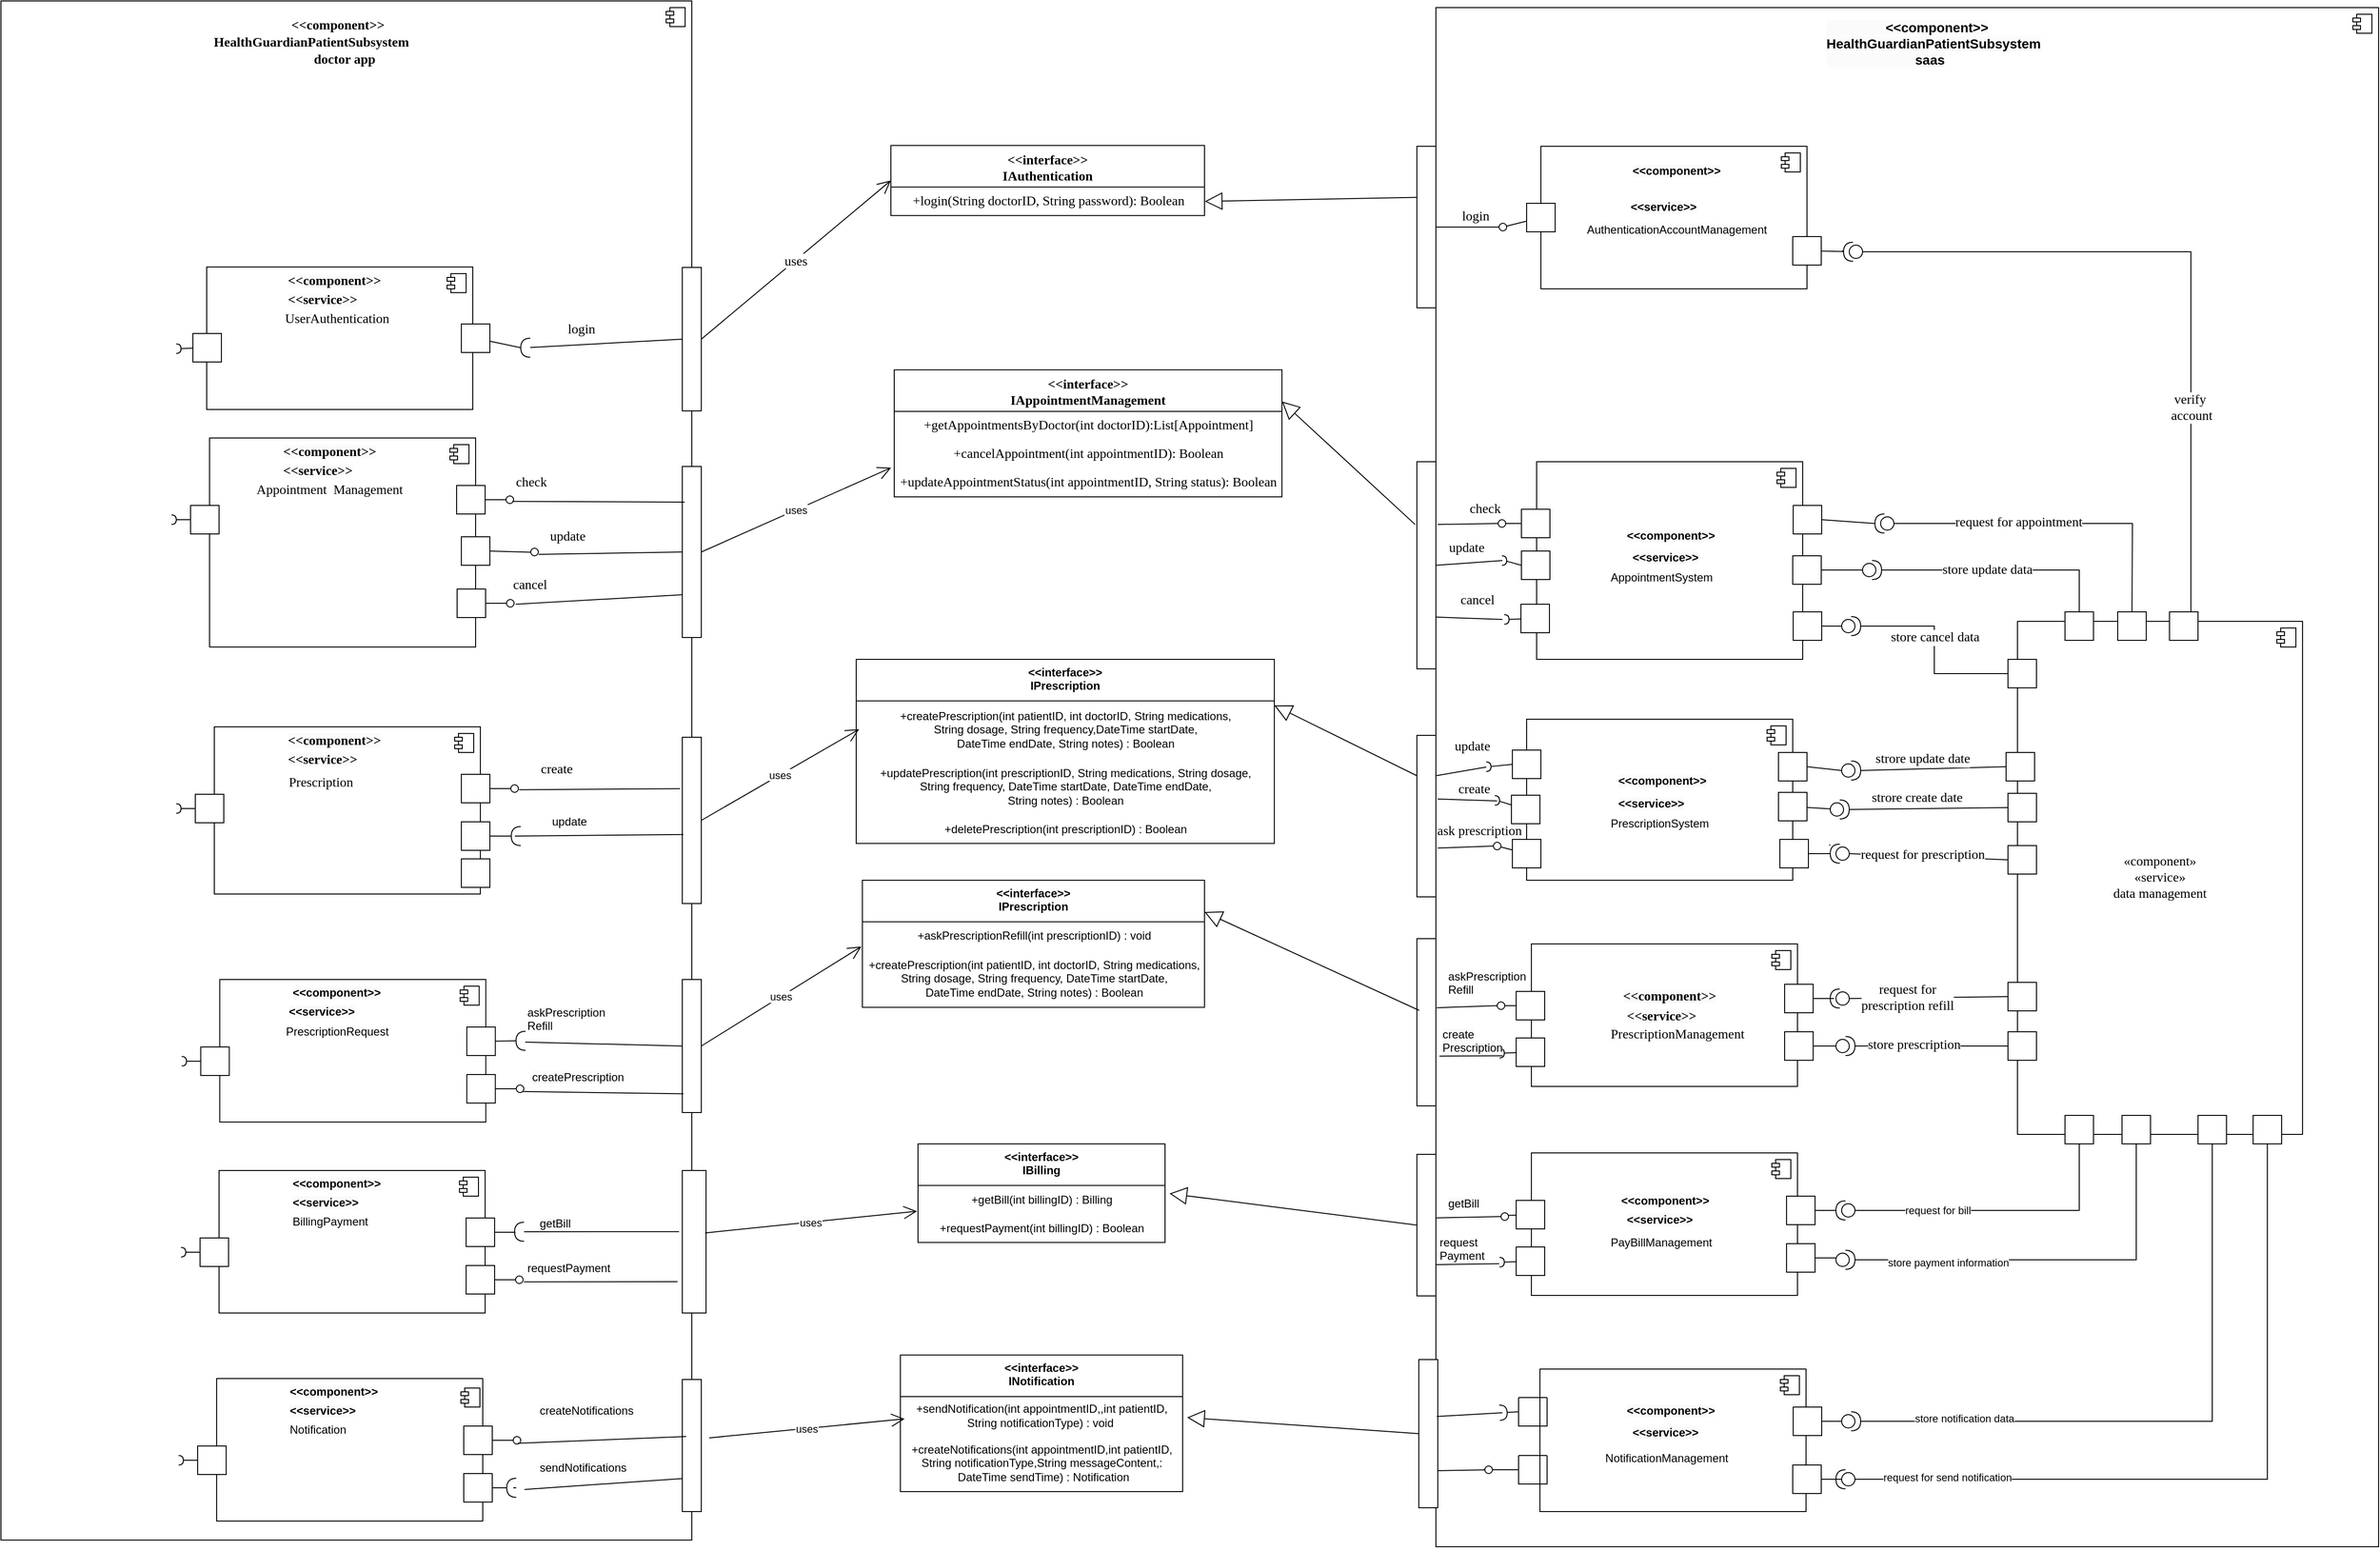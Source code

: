 <mxfile version="22.1.11" type="github">
  <diagram name="第 1 页" id="69Trldqz50zGUkP1dT_B">
    <mxGraphModel dx="996" dy="1396" grid="1" gridSize="10" guides="1" tooltips="1" connect="1" arrows="1" fold="1" page="1" pageScale="1" pageWidth="1169" pageHeight="827" math="0" shadow="0">
      <root>
        <mxCell id="0" />
        <mxCell id="1" parent="0" />
        <mxCell id="dcP0o4OyxMGxx7FM1IKd-57" value="" style="fontStyle=1;align=center;verticalAlign=top;childLayout=stackLayout;horizontal=1;horizontalStack=0;resizeParent=1;resizeParentMax=0;resizeLast=0;marginBottom=0;" parent="1" vertex="1">
          <mxGeometry x="840" y="720" width="170" height="88.298" as="geometry" />
        </mxCell>
        <mxCell id="dcP0o4OyxMGxx7FM1IKd-58" value="&lt;font style=&quot;font-size: 14px;&quot; face=&quot;Times New Roman&quot;&gt;《Component》&lt;br&gt;《》&lt;/font&gt;" style="html=1;align=center;spacingLeft=4;verticalAlign=top;strokeColor=none;fillColor=none;whiteSpace=wrap;" parent="dcP0o4OyxMGxx7FM1IKd-57" vertex="1">
          <mxGeometry width="170" height="88.298" as="geometry" />
        </mxCell>
        <mxCell id="dcP0o4OyxMGxx7FM1IKd-59" value="" style="shape=module;jettyWidth=10;jettyHeight=4;" parent="dcP0o4OyxMGxx7FM1IKd-58" vertex="1">
          <mxGeometry x="1" width="16" height="20" relative="1" as="geometry">
            <mxPoint x="-25" y="9" as="offset" />
          </mxGeometry>
        </mxCell>
        <mxCell id="Dxrn4xaeTAbZIls_48V2-1" value="" style="html=1;dropTarget=0;whiteSpace=wrap;" vertex="1" parent="1">
          <mxGeometry x="680" y="-46" width="727" height="1620" as="geometry" />
        </mxCell>
        <mxCell id="Dxrn4xaeTAbZIls_48V2-2" value="" style="shape=module;jettyWidth=8;jettyHeight=4;" vertex="1" parent="Dxrn4xaeTAbZIls_48V2-1">
          <mxGeometry x="1" width="20" height="20" relative="1" as="geometry">
            <mxPoint x="-27" y="7" as="offset" />
          </mxGeometry>
        </mxCell>
        <mxCell id="Dxrn4xaeTAbZIls_48V2-3" value="&lt;div style=&quot;text-align: center;&quot;&gt;&lt;b style=&quot;background-color: initial; font-size: 14px;&quot;&gt;&lt;font face=&quot;Times New Roman&quot;&gt;&lt;span style=&quot;white-space: pre;&quot;&gt;&#x9;&lt;/span&gt;&lt;span style=&quot;white-space: pre;&quot;&gt;&#x9;&lt;/span&gt;&amp;lt;&amp;lt;component&amp;gt;&amp;gt;&lt;/font&gt;&lt;/b&gt;&lt;/div&gt;&lt;span style=&quot;color: rgb(0, 0, 0); font-style: normal; font-variant-ligatures: normal; font-variant-caps: normal; letter-spacing: normal; orphans: 2; text-indent: 0px; text-transform: none; widows: 2; word-spacing: 0px; -webkit-text-stroke-width: 0px; background-color: rgb(251, 251, 251); text-decoration-thickness: initial; text-decoration-style: initial; text-decoration-color: initial; float: none; font-size: 14px; display: inline !important;&quot;&gt;&lt;div style=&quot;text-align: center;&quot;&gt;&lt;b&gt;&lt;font face=&quot;dH-Tx6-WBFWHPtGhCHw1&quot;&gt;HealthGuardianPatientSubsystem&lt;/font&gt;&lt;/b&gt;&lt;/div&gt;&lt;b style=&quot;&quot;&gt;&lt;div style=&quot;text-align: center;&quot;&gt;&lt;b&gt;&lt;font face=&quot;dH-Tx6-WBFWHPtGhCHw1&quot;&gt;&lt;span style=&quot;white-space: pre;&quot;&gt;&#x9;&lt;/span&gt;&lt;span style=&quot;white-space: pre;&quot;&gt;&#x9;&lt;/span&gt;&amp;nbsp; &amp;nbsp; doctor app&lt;/font&gt;&lt;/b&gt;&lt;/div&gt;&lt;/b&gt;&lt;/span&gt;" style="text;whiteSpace=wrap;html=1;" vertex="1" parent="1">
          <mxGeometry x="902" y="-36" width="265" height="50" as="geometry" />
        </mxCell>
        <mxCell id="Dxrn4xaeTAbZIls_48V2-4" value="&lt;div style=&quot;text-align: justify;&quot;&gt;&lt;/div&gt;" style="html=1;dropTarget=0;whiteSpace=wrap;align=left;" vertex="1" parent="1">
          <mxGeometry x="896.5" y="234" width="280" height="150" as="geometry" />
        </mxCell>
        <mxCell id="Dxrn4xaeTAbZIls_48V2-5" value="" style="shape=module;jettyWidth=8;jettyHeight=4;" vertex="1" parent="Dxrn4xaeTAbZIls_48V2-4">
          <mxGeometry x="1" width="20" height="20" relative="1" as="geometry">
            <mxPoint x="-27" y="7" as="offset" />
          </mxGeometry>
        </mxCell>
        <mxCell id="Dxrn4xaeTAbZIls_48V2-9" value="&lt;b style=&quot;border-color: var(--border-color); color: rgb(0, 0, 0); font-style: normal; font-variant-ligatures: normal; font-variant-caps: normal; letter-spacing: normal; orphans: 2; text-align: left; text-indent: 0px; text-transform: none; widows: 2; word-spacing: 0px; -webkit-text-stroke-width: 0px; background-color: rgb(251, 251, 251); text-decoration-thickness: initial; text-decoration-style: initial; text-decoration-color: initial;&quot;&gt;&lt;span style=&quot;border-color: var(--border-color); color: rgb(0, 0, 0); font-style: normal; font-variant-ligatures: normal; font-variant-caps: normal; letter-spacing: normal; orphans: 2; text-align: center; text-indent: 0px; text-transform: none; widows: 2; word-spacing: 0px; -webkit-text-stroke-width: 0px; background-color: rgb(251, 251, 251); text-decoration-thickness: initial; text-decoration-style: initial; text-decoration-color: initial; display: inline !important;&quot;&gt;&lt;font style=&quot;font-size: 14px;&quot; face=&quot;Times New Roman&quot;&gt;&amp;lt;&amp;lt;component&amp;gt;&amp;gt;&lt;/font&gt;&lt;/span&gt;&lt;/b&gt;" style="text;whiteSpace=wrap;html=1;" vertex="1" parent="1">
          <mxGeometry x="979.5" y="234" width="95" height="20" as="geometry" />
        </mxCell>
        <mxCell id="Dxrn4xaeTAbZIls_48V2-10" value="" style="html=1;rounded=0;" vertex="1" parent="1">
          <mxGeometry x="1164.5" y="294" width="30" height="30" as="geometry" />
        </mxCell>
        <mxCell id="Dxrn4xaeTAbZIls_48V2-12" value="" style="html=1;rounded=0;direction=south;" vertex="1" parent="1">
          <mxGeometry x="882" y="304" width="30" height="30" as="geometry" />
        </mxCell>
        <mxCell id="Dxrn4xaeTAbZIls_48V2-13" value="" style="endArrow=none;html=1;rounded=0;align=center;verticalAlign=top;endFill=0;labelBackgroundColor=none;endSize=2;" edge="1" parent="1" source="Dxrn4xaeTAbZIls_48V2-12" target="Dxrn4xaeTAbZIls_48V2-14">
          <mxGeometry relative="1" as="geometry" />
        </mxCell>
        <mxCell id="Dxrn4xaeTAbZIls_48V2-14" value="" style="shape=requiredInterface;html=1;fontSize=11;align=center;fillColor=none;points=[];aspect=fixed;resizable=0;verticalAlign=bottom;labelPosition=center;verticalLabelPosition=top;flipH=1;direction=west;" vertex="1" parent="1">
          <mxGeometry x="864.5" y="315" width="5" height="10" as="geometry" />
        </mxCell>
        <mxCell id="Dxrn4xaeTAbZIls_48V2-15" value="UserAuthentication" style="text;whiteSpace=wrap;html=1;fontFamily=Times New Roman;fontSize=14;" vertex="1" parent="1">
          <mxGeometry x="977" y="274" width="87.5" height="20" as="geometry" />
        </mxCell>
        <mxCell id="Dxrn4xaeTAbZIls_48V2-16" value="&lt;b style=&quot;border-color: var(--border-color); color: rgb(0, 0, 0); font-style: normal; font-variant-ligatures: normal; font-variant-caps: normal; letter-spacing: normal; orphans: 2; text-align: left; text-indent: 0px; text-transform: none; widows: 2; word-spacing: 0px; -webkit-text-stroke-width: 0px; background-color: rgb(251, 251, 251); text-decoration-thickness: initial; text-decoration-style: initial; text-decoration-color: initial;&quot;&gt;&lt;span style=&quot;border-color: var(--border-color); color: rgb(0, 0, 0); font-style: normal; font-variant-ligatures: normal; font-variant-caps: normal; letter-spacing: normal; orphans: 2; text-align: center; text-indent: 0px; text-transform: none; widows: 2; word-spacing: 0px; -webkit-text-stroke-width: 0px; background-color: rgb(251, 251, 251); text-decoration-thickness: initial; text-decoration-style: initial; text-decoration-color: initial; display: inline !important;&quot;&gt;&lt;font style=&quot;font-size: 14px;&quot; face=&quot;Times New Roman&quot;&gt;&amp;lt;&amp;lt;service&amp;gt;&amp;gt;&lt;/font&gt;&lt;/span&gt;&lt;/b&gt;" style="text;whiteSpace=wrap;html=1;" vertex="1" parent="1">
          <mxGeometry x="979.5" y="254" width="95" height="20" as="geometry" />
        </mxCell>
        <mxCell id="Dxrn4xaeTAbZIls_48V2-17" value="&lt;div style=&quot;text-align: justify;&quot;&gt;&lt;/div&gt;" style="html=1;dropTarget=0;whiteSpace=wrap;align=left;fontFamily=Times New Roman;" vertex="1" parent="1">
          <mxGeometry x="899.5" y="414" width="280" height="220" as="geometry" />
        </mxCell>
        <mxCell id="Dxrn4xaeTAbZIls_48V2-18" value="" style="shape=module;jettyWidth=8;jettyHeight=4;" vertex="1" parent="Dxrn4xaeTAbZIls_48V2-17">
          <mxGeometry x="1" width="20" height="20" relative="1" as="geometry">
            <mxPoint x="-27" y="7" as="offset" />
          </mxGeometry>
        </mxCell>
        <mxCell id="Dxrn4xaeTAbZIls_48V2-19" value="" style="html=1;rounded=0;" vertex="1" parent="1">
          <mxGeometry x="1159.5" y="464" width="30" height="30" as="geometry" />
        </mxCell>
        <mxCell id="Dxrn4xaeTAbZIls_48V2-20" value="" style="endArrow=none;html=1;rounded=0;align=center;verticalAlign=top;endFill=0;labelBackgroundColor=none;endSize=2;" edge="1" parent="1" source="Dxrn4xaeTAbZIls_48V2-19" target="Dxrn4xaeTAbZIls_48V2-21">
          <mxGeometry relative="1" as="geometry" />
        </mxCell>
        <mxCell id="Dxrn4xaeTAbZIls_48V2-21" value="" style="ellipse;html=1;fontSize=11;align=center;fillColor=none;points=[];aspect=fixed;resizable=0;verticalAlign=bottom;labelPosition=center;verticalLabelPosition=top;flipH=1;" vertex="1" parent="1">
          <mxGeometry x="1211.5" y="475" width="8" height="8" as="geometry" />
        </mxCell>
        <mxCell id="Dxrn4xaeTAbZIls_48V2-22" value="&lt;b style=&quot;border-color: var(--border-color); color: rgb(0, 0, 0); font-size: 14px; font-style: normal; font-variant-ligatures: normal; font-variant-caps: normal; letter-spacing: normal; orphans: 2; text-align: left; text-indent: 0px; text-transform: none; widows: 2; word-spacing: 0px; -webkit-text-stroke-width: 0px; background-color: rgb(251, 251, 251); text-decoration-thickness: initial; text-decoration-style: initial; text-decoration-color: initial;&quot;&gt;&lt;span style=&quot;border-color: var(--border-color); color: rgb(0, 0, 0); font-size: 14px; font-style: normal; font-variant-ligatures: normal; font-variant-caps: normal; letter-spacing: normal; orphans: 2; text-align: center; text-indent: 0px; text-transform: none; widows: 2; word-spacing: 0px; -webkit-text-stroke-width: 0px; background-color: rgb(251, 251, 251); text-decoration-thickness: initial; text-decoration-style: initial; text-decoration-color: initial; display: inline !important;&quot;&gt;&amp;lt;&amp;lt;component&amp;gt;&amp;gt;&lt;/span&gt;&lt;/b&gt;" style="text;whiteSpace=wrap;html=1;fontFamily=Times New Roman;fontSize=14;" vertex="1" parent="1">
          <mxGeometry x="974.5" y="414" width="95" height="20" as="geometry" />
        </mxCell>
        <mxCell id="Dxrn4xaeTAbZIls_48V2-26" value="" style="html=1;rounded=0;direction=south;" vertex="1" parent="1">
          <mxGeometry x="879.5" y="485" width="30" height="30" as="geometry" />
        </mxCell>
        <mxCell id="Dxrn4xaeTAbZIls_48V2-27" value="" style="endArrow=none;html=1;rounded=0;align=center;verticalAlign=top;endFill=0;labelBackgroundColor=none;endSize=2;" edge="1" parent="1" source="Dxrn4xaeTAbZIls_48V2-26" target="Dxrn4xaeTAbZIls_48V2-28">
          <mxGeometry relative="1" as="geometry" />
        </mxCell>
        <mxCell id="Dxrn4xaeTAbZIls_48V2-28" value="" style="shape=requiredInterface;html=1;fontSize=11;align=center;fillColor=none;points=[];aspect=fixed;resizable=0;verticalAlign=bottom;labelPosition=center;verticalLabelPosition=top;flipH=1;direction=west;" vertex="1" parent="1">
          <mxGeometry x="859.5" y="495" width="5" height="10" as="geometry" />
        </mxCell>
        <mxCell id="Dxrn4xaeTAbZIls_48V2-29" value="Appointment&amp;nbsp; Management" style="text;whiteSpace=wrap;html=1;fontFamily=Times New Roman;fontSize=14;" vertex="1" parent="1">
          <mxGeometry x="947" y="454" width="160" height="20" as="geometry" />
        </mxCell>
        <mxCell id="Dxrn4xaeTAbZIls_48V2-30" value="&lt;b style=&quot;border-color: var(--border-color); color: rgb(0, 0, 0); font-size: 14px; font-style: normal; font-variant-ligatures: normal; font-variant-caps: normal; letter-spacing: normal; orphans: 2; text-align: left; text-indent: 0px; text-transform: none; widows: 2; word-spacing: 0px; -webkit-text-stroke-width: 0px; background-color: rgb(251, 251, 251); text-decoration-thickness: initial; text-decoration-style: initial; text-decoration-color: initial;&quot;&gt;&lt;span style=&quot;border-color: var(--border-color); color: rgb(0, 0, 0); font-size: 14px; font-style: normal; font-variant-ligatures: normal; font-variant-caps: normal; letter-spacing: normal; orphans: 2; text-align: center; text-indent: 0px; text-transform: none; widows: 2; word-spacing: 0px; -webkit-text-stroke-width: 0px; background-color: rgb(251, 251, 251); text-decoration-thickness: initial; text-decoration-style: initial; text-decoration-color: initial; display: inline !important;&quot;&gt;&amp;lt;&amp;lt;service&amp;gt;&amp;gt;&lt;/span&gt;&lt;/b&gt;" style="text;whiteSpace=wrap;html=1;fontFamily=Times New Roman;fontSize=14;" vertex="1" parent="1">
          <mxGeometry x="974.5" y="434" width="95" height="20" as="geometry" />
        </mxCell>
        <mxCell id="Dxrn4xaeTAbZIls_48V2-31" value="&lt;div style=&quot;text-align: justify;&quot;&gt;&lt;/div&gt;" style="html=1;dropTarget=0;whiteSpace=wrap;align=left;" vertex="1" parent="1">
          <mxGeometry x="904.5" y="718" width="280" height="176" as="geometry" />
        </mxCell>
        <mxCell id="Dxrn4xaeTAbZIls_48V2-32" value="" style="shape=module;jettyWidth=8;jettyHeight=4;" vertex="1" parent="Dxrn4xaeTAbZIls_48V2-31">
          <mxGeometry x="1" width="20" height="20" relative="1" as="geometry">
            <mxPoint x="-27" y="7" as="offset" />
          </mxGeometry>
        </mxCell>
        <mxCell id="Dxrn4xaeTAbZIls_48V2-33" value="" style="html=1;rounded=0;" vertex="1" parent="1">
          <mxGeometry x="1164.5" y="768" width="30" height="30" as="geometry" />
        </mxCell>
        <mxCell id="Dxrn4xaeTAbZIls_48V2-34" value="" style="endArrow=none;html=1;rounded=0;align=center;verticalAlign=top;endFill=0;labelBackgroundColor=none;endSize=2;" edge="1" parent="1" source="Dxrn4xaeTAbZIls_48V2-33" target="Dxrn4xaeTAbZIls_48V2-35">
          <mxGeometry relative="1" as="geometry" />
        </mxCell>
        <mxCell id="Dxrn4xaeTAbZIls_48V2-35" value="" style="ellipse;html=1;fontSize=11;align=center;fillColor=none;points=[];aspect=fixed;resizable=0;verticalAlign=bottom;labelPosition=center;verticalLabelPosition=top;flipH=1;" vertex="1" parent="1">
          <mxGeometry x="1216.5" y="779" width="8" height="8" as="geometry" />
        </mxCell>
        <mxCell id="Dxrn4xaeTAbZIls_48V2-36" value="&lt;b style=&quot;border-color: var(--border-color); color: rgb(0, 0, 0); font-size: 14px; font-style: normal; font-variant-ligatures: normal; font-variant-caps: normal; letter-spacing: normal; orphans: 2; text-align: left; text-indent: 0px; text-transform: none; widows: 2; word-spacing: 0px; -webkit-text-stroke-width: 0px; background-color: rgb(251, 251, 251); text-decoration-thickness: initial; text-decoration-style: initial; text-decoration-color: initial;&quot;&gt;&lt;span style=&quot;border-color: var(--border-color); color: rgb(0, 0, 0); font-size: 14px; font-style: normal; font-variant-ligatures: normal; font-variant-caps: normal; letter-spacing: normal; orphans: 2; text-align: center; text-indent: 0px; text-transform: none; widows: 2; word-spacing: 0px; -webkit-text-stroke-width: 0px; background-color: rgb(251, 251, 251); text-decoration-thickness: initial; text-decoration-style: initial; text-decoration-color: initial; display: inline !important;&quot;&gt;&amp;lt;&amp;lt;component&amp;gt;&amp;gt;&lt;/span&gt;&lt;/b&gt;" style="text;whiteSpace=wrap;html=1;fontFamily=Times New Roman;fontSize=14;" vertex="1" parent="1">
          <mxGeometry x="979.5" y="718" width="95" height="20" as="geometry" />
        </mxCell>
        <mxCell id="Dxrn4xaeTAbZIls_48V2-37" value="" style="html=1;rounded=0;" vertex="1" parent="1">
          <mxGeometry x="1164.5" y="818" width="30" height="30" as="geometry" />
        </mxCell>
        <mxCell id="Dxrn4xaeTAbZIls_48V2-38" value="" style="endArrow=none;html=1;rounded=0;align=center;verticalAlign=top;endFill=0;labelBackgroundColor=none;endSize=2;" edge="1" parent="1" source="Dxrn4xaeTAbZIls_48V2-307">
          <mxGeometry relative="1" as="geometry">
            <mxPoint x="1216.5" y="833" as="targetPoint" />
          </mxGeometry>
        </mxCell>
        <mxCell id="Dxrn4xaeTAbZIls_48V2-39" value="" style="html=1;rounded=0;direction=south;" vertex="1" parent="1">
          <mxGeometry x="884.5" y="789" width="30" height="30" as="geometry" />
        </mxCell>
        <mxCell id="Dxrn4xaeTAbZIls_48V2-40" value="" style="endArrow=none;html=1;rounded=0;align=center;verticalAlign=top;endFill=0;labelBackgroundColor=none;endSize=2;" edge="1" parent="1" source="Dxrn4xaeTAbZIls_48V2-39" target="Dxrn4xaeTAbZIls_48V2-41">
          <mxGeometry relative="1" as="geometry" />
        </mxCell>
        <mxCell id="Dxrn4xaeTAbZIls_48V2-41" value="" style="shape=requiredInterface;html=1;fontSize=11;align=center;fillColor=none;points=[];aspect=fixed;resizable=0;verticalAlign=bottom;labelPosition=center;verticalLabelPosition=top;flipH=1;direction=west;" vertex="1" parent="1">
          <mxGeometry x="864.5" y="799" width="5" height="10" as="geometry" />
        </mxCell>
        <mxCell id="Dxrn4xaeTAbZIls_48V2-42" value="&lt;b style=&quot;border-color: var(--border-color); color: rgb(0, 0, 0); font-size: 14px; font-style: normal; font-variant-ligatures: normal; font-variant-caps: normal; letter-spacing: normal; orphans: 2; text-align: left; text-indent: 0px; text-transform: none; widows: 2; word-spacing: 0px; -webkit-text-stroke-width: 0px; background-color: rgb(251, 251, 251); text-decoration-thickness: initial; text-decoration-style: initial; text-decoration-color: initial;&quot;&gt;&lt;span style=&quot;border-color: var(--border-color); color: rgb(0, 0, 0); font-size: 14px; font-style: normal; font-variant-ligatures: normal; font-variant-caps: normal; letter-spacing: normal; orphans: 2; text-align: center; text-indent: 0px; text-transform: none; widows: 2; word-spacing: 0px; -webkit-text-stroke-width: 0px; background-color: rgb(251, 251, 251); text-decoration-thickness: initial; text-decoration-style: initial; text-decoration-color: initial; display: inline !important;&quot;&gt;&amp;lt;&amp;lt;service&amp;gt;&amp;gt;&lt;/span&gt;&lt;/b&gt;" style="text;whiteSpace=wrap;html=1;fontFamily=Times New Roman;fontSize=14;" vertex="1" parent="1">
          <mxGeometry x="979.5" y="738" width="95" height="20" as="geometry" />
        </mxCell>
        <mxCell id="Dxrn4xaeTAbZIls_48V2-43" value="&lt;div style=&quot;text-align: justify;&quot;&gt;&lt;/div&gt;" style="html=1;dropTarget=0;whiteSpace=wrap;align=left;" vertex="1" parent="1">
          <mxGeometry x="907" y="1404" width="280" height="150" as="geometry" />
        </mxCell>
        <mxCell id="Dxrn4xaeTAbZIls_48V2-44" value="" style="shape=module;jettyWidth=8;jettyHeight=4;" vertex="1" parent="Dxrn4xaeTAbZIls_48V2-43">
          <mxGeometry x="1" width="20" height="20" relative="1" as="geometry">
            <mxPoint x="-23" y="10" as="offset" />
          </mxGeometry>
        </mxCell>
        <mxCell id="Dxrn4xaeTAbZIls_48V2-45" value="" style="html=1;rounded=0;" vertex="1" parent="1">
          <mxGeometry x="1167" y="1454" width="30" height="30" as="geometry" />
        </mxCell>
        <mxCell id="Dxrn4xaeTAbZIls_48V2-46" value="" style="endArrow=none;html=1;rounded=0;align=center;verticalAlign=top;endFill=0;labelBackgroundColor=none;endSize=2;" edge="1" parent="1" source="Dxrn4xaeTAbZIls_48V2-45" target="Dxrn4xaeTAbZIls_48V2-47">
          <mxGeometry relative="1" as="geometry" />
        </mxCell>
        <mxCell id="Dxrn4xaeTAbZIls_48V2-47" value="" style="ellipse;html=1;fontSize=11;align=center;fillColor=none;points=[];aspect=fixed;resizable=0;verticalAlign=bottom;labelPosition=center;verticalLabelPosition=top;flipH=1;" vertex="1" parent="1">
          <mxGeometry x="1219" y="1465" width="8" height="8" as="geometry" />
        </mxCell>
        <mxCell id="Dxrn4xaeTAbZIls_48V2-48" value="&lt;b style=&quot;border-color: var(--border-color); color: rgb(0, 0, 0); font-family: Helvetica; font-size: 12px; font-style: normal; font-variant-ligatures: normal; font-variant-caps: normal; letter-spacing: normal; orphans: 2; text-align: left; text-indent: 0px; text-transform: none; widows: 2; word-spacing: 0px; -webkit-text-stroke-width: 0px; background-color: rgb(251, 251, 251); text-decoration-thickness: initial; text-decoration-style: initial; text-decoration-color: initial;&quot;&gt;&lt;span style=&quot;border-color: var(--border-color); color: rgb(0, 0, 0); font-family: Helvetica; font-size: 12px; font-style: normal; font-variant-ligatures: normal; font-variant-caps: normal; letter-spacing: normal; orphans: 2; text-align: center; text-indent: 0px; text-transform: none; widows: 2; word-spacing: 0px; -webkit-text-stroke-width: 0px; background-color: rgb(251, 251, 251); text-decoration-thickness: initial; text-decoration-style: initial; text-decoration-color: initial; display: inline !important;&quot;&gt;&amp;lt;&amp;lt;component&amp;gt;&amp;gt;&lt;/span&gt;&lt;/b&gt;" style="text;whiteSpace=wrap;html=1;" vertex="1" parent="1">
          <mxGeometry x="982" y="1404" width="95" height="20" as="geometry" />
        </mxCell>
        <mxCell id="Dxrn4xaeTAbZIls_48V2-49" value="" style="html=1;rounded=0;" vertex="1" parent="1">
          <mxGeometry x="1167" y="1504" width="30" height="30" as="geometry" />
        </mxCell>
        <mxCell id="Dxrn4xaeTAbZIls_48V2-50" value="" style="endArrow=none;html=1;rounded=0;align=center;verticalAlign=top;endFill=0;labelBackgroundColor=none;endSize=2;" edge="1" parent="1" source="Dxrn4xaeTAbZIls_48V2-361">
          <mxGeometry relative="1" as="geometry">
            <mxPoint x="1219.0" y="1519" as="targetPoint" />
          </mxGeometry>
        </mxCell>
        <mxCell id="Dxrn4xaeTAbZIls_48V2-51" value="" style="html=1;rounded=0;direction=south;" vertex="1" parent="1">
          <mxGeometry x="887" y="1475" width="30" height="30" as="geometry" />
        </mxCell>
        <mxCell id="Dxrn4xaeTAbZIls_48V2-52" value="" style="endArrow=none;html=1;rounded=0;align=center;verticalAlign=top;endFill=0;labelBackgroundColor=none;endSize=2;" edge="1" parent="1" source="Dxrn4xaeTAbZIls_48V2-51" target="Dxrn4xaeTAbZIls_48V2-53">
          <mxGeometry relative="1" as="geometry" />
        </mxCell>
        <mxCell id="Dxrn4xaeTAbZIls_48V2-53" value="" style="shape=requiredInterface;html=1;fontSize=11;align=center;fillColor=none;points=[];aspect=fixed;resizable=0;verticalAlign=bottom;labelPosition=center;verticalLabelPosition=top;flipH=1;direction=west;" vertex="1" parent="1">
          <mxGeometry x="867" y="1485" width="5" height="10" as="geometry" />
        </mxCell>
        <mxCell id="Dxrn4xaeTAbZIls_48V2-54" value="Notification" style="text;whiteSpace=wrap;html=1;" vertex="1" parent="1">
          <mxGeometry x="982" y="1444" width="85" height="20" as="geometry" />
        </mxCell>
        <mxCell id="Dxrn4xaeTAbZIls_48V2-55" value="&lt;b style=&quot;border-color: var(--border-color); color: rgb(0, 0, 0); font-family: Helvetica; font-size: 12px; font-style: normal; font-variant-ligatures: normal; font-variant-caps: normal; letter-spacing: normal; orphans: 2; text-align: left; text-indent: 0px; text-transform: none; widows: 2; word-spacing: 0px; -webkit-text-stroke-width: 0px; background-color: rgb(251, 251, 251); text-decoration-thickness: initial; text-decoration-style: initial; text-decoration-color: initial;&quot;&gt;&lt;span style=&quot;border-color: var(--border-color); color: rgb(0, 0, 0); font-family: Helvetica; font-size: 12px; font-style: normal; font-variant-ligatures: normal; font-variant-caps: normal; letter-spacing: normal; orphans: 2; text-align: center; text-indent: 0px; text-transform: none; widows: 2; word-spacing: 0px; -webkit-text-stroke-width: 0px; background-color: rgb(251, 251, 251); text-decoration-thickness: initial; text-decoration-style: initial; text-decoration-color: initial; display: inline !important;&quot;&gt;&amp;lt;&amp;lt;service&amp;gt;&amp;gt;&lt;/span&gt;&lt;/b&gt;" style="text;whiteSpace=wrap;html=1;" vertex="1" parent="1">
          <mxGeometry x="982" y="1424" width="95" height="20" as="geometry" />
        </mxCell>
        <mxCell id="Dxrn4xaeTAbZIls_48V2-56" value="&lt;div style=&quot;text-align: justify;&quot;&gt;&lt;/div&gt;" style="html=1;dropTarget=0;whiteSpace=wrap;align=left;" vertex="1" parent="1">
          <mxGeometry x="910.25" y="984" width="280" height="150" as="geometry" />
        </mxCell>
        <mxCell id="Dxrn4xaeTAbZIls_48V2-57" value="" style="shape=module;jettyWidth=8;jettyHeight=4;" vertex="1" parent="Dxrn4xaeTAbZIls_48V2-56">
          <mxGeometry x="1" width="20" height="20" relative="1" as="geometry">
            <mxPoint x="-27" y="7" as="offset" />
          </mxGeometry>
        </mxCell>
        <mxCell id="Dxrn4xaeTAbZIls_48V2-58" value="" style="html=1;rounded=0;" vertex="1" parent="1">
          <mxGeometry x="1170.25" y="1034" width="30" height="30" as="geometry" />
        </mxCell>
        <mxCell id="Dxrn4xaeTAbZIls_48V2-59" value="" style="endArrow=none;html=1;rounded=0;align=center;verticalAlign=top;endFill=0;labelBackgroundColor=none;endSize=2;" edge="1" parent="1" source="Dxrn4xaeTAbZIls_48V2-309">
          <mxGeometry relative="1" as="geometry">
            <mxPoint x="1222.25" y="1049" as="targetPoint" />
          </mxGeometry>
        </mxCell>
        <mxCell id="Dxrn4xaeTAbZIls_48V2-60" value="&lt;b style=&quot;border-color: var(--border-color); color: rgb(0, 0, 0); font-family: Helvetica; font-size: 12px; font-style: normal; font-variant-ligatures: normal; font-variant-caps: normal; letter-spacing: normal; orphans: 2; text-align: left; text-indent: 0px; text-transform: none; widows: 2; word-spacing: 0px; -webkit-text-stroke-width: 0px; background-color: rgb(251, 251, 251); text-decoration-thickness: initial; text-decoration-style: initial; text-decoration-color: initial;&quot;&gt;&lt;span style=&quot;border-color: var(--border-color); color: rgb(0, 0, 0); font-family: Helvetica; font-size: 12px; font-style: normal; font-variant-ligatures: normal; font-variant-caps: normal; letter-spacing: normal; orphans: 2; text-align: center; text-indent: 0px; text-transform: none; widows: 2; word-spacing: 0px; -webkit-text-stroke-width: 0px; background-color: rgb(251, 251, 251); text-decoration-thickness: initial; text-decoration-style: initial; text-decoration-color: initial; display: inline !important;&quot;&gt;&amp;lt;&amp;lt;component&amp;gt;&amp;gt;&lt;/span&gt;&lt;/b&gt;" style="text;whiteSpace=wrap;html=1;" vertex="1" parent="1">
          <mxGeometry x="985.25" y="984" width="95" height="20" as="geometry" />
        </mxCell>
        <mxCell id="Dxrn4xaeTAbZIls_48V2-61" value="" style="html=1;rounded=0;" vertex="1" parent="1">
          <mxGeometry x="1170.25" y="1084" width="30" height="30" as="geometry" />
        </mxCell>
        <mxCell id="Dxrn4xaeTAbZIls_48V2-62" value="" style="endArrow=none;html=1;rounded=0;align=center;verticalAlign=top;endFill=0;labelBackgroundColor=none;endSize=2;" edge="1" parent="1" source="Dxrn4xaeTAbZIls_48V2-61" target="Dxrn4xaeTAbZIls_48V2-63">
          <mxGeometry relative="1" as="geometry" />
        </mxCell>
        <mxCell id="Dxrn4xaeTAbZIls_48V2-63" value="" style="ellipse;html=1;fontSize=11;align=center;fillColor=none;points=[];aspect=fixed;resizable=0;verticalAlign=bottom;labelPosition=center;verticalLabelPosition=top;flipH=1;" vertex="1" parent="1">
          <mxGeometry x="1222.25" y="1095" width="8" height="8" as="geometry" />
        </mxCell>
        <mxCell id="Dxrn4xaeTAbZIls_48V2-64" value="" style="html=1;rounded=0;direction=south;" vertex="1" parent="1">
          <mxGeometry x="890.25" y="1055" width="30" height="30" as="geometry" />
        </mxCell>
        <mxCell id="Dxrn4xaeTAbZIls_48V2-65" value="" style="endArrow=none;html=1;rounded=0;align=center;verticalAlign=top;endFill=0;labelBackgroundColor=none;endSize=2;" edge="1" parent="1" source="Dxrn4xaeTAbZIls_48V2-64" target="Dxrn4xaeTAbZIls_48V2-66">
          <mxGeometry relative="1" as="geometry" />
        </mxCell>
        <mxCell id="Dxrn4xaeTAbZIls_48V2-66" value="" style="shape=requiredInterface;html=1;fontSize=11;align=center;fillColor=none;points=[];aspect=fixed;resizable=0;verticalAlign=bottom;labelPosition=center;verticalLabelPosition=top;flipH=1;direction=west;" vertex="1" parent="1">
          <mxGeometry x="870.25" y="1065" width="5" height="10" as="geometry" />
        </mxCell>
        <mxCell id="Dxrn4xaeTAbZIls_48V2-67" value="PrescriptionRequest" style="text;whiteSpace=wrap;html=1;" vertex="1" parent="1">
          <mxGeometry x="977.75" y="1025" width="128.5" height="20" as="geometry" />
        </mxCell>
        <mxCell id="Dxrn4xaeTAbZIls_48V2-68" value="&lt;b style=&quot;border-color: var(--border-color); color: rgb(0, 0, 0); font-family: Helvetica; font-size: 12px; font-style: normal; font-variant-ligatures: normal; font-variant-caps: normal; letter-spacing: normal; orphans: 2; text-align: left; text-indent: 0px; text-transform: none; widows: 2; word-spacing: 0px; -webkit-text-stroke-width: 0px; background-color: rgb(251, 251, 251); text-decoration-thickness: initial; text-decoration-style: initial; text-decoration-color: initial;&quot;&gt;&lt;span style=&quot;border-color: var(--border-color); color: rgb(0, 0, 0); font-family: Helvetica; font-size: 12px; font-style: normal; font-variant-ligatures: normal; font-variant-caps: normal; letter-spacing: normal; orphans: 2; text-align: center; text-indent: 0px; text-transform: none; widows: 2; word-spacing: 0px; -webkit-text-stroke-width: 0px; background-color: rgb(251, 251, 251); text-decoration-thickness: initial; text-decoration-style: initial; text-decoration-color: initial; display: inline !important;&quot;&gt;&amp;lt;&amp;lt;service&amp;gt;&amp;gt;&lt;/span&gt;&lt;/b&gt;" style="text;whiteSpace=wrap;html=1;" vertex="1" parent="1">
          <mxGeometry x="980.75" y="1004" width="95" height="20" as="geometry" />
        </mxCell>
        <mxCell id="Dxrn4xaeTAbZIls_48V2-69" value="&lt;div style=&quot;text-align: justify;&quot;&gt;&lt;/div&gt;" style="html=1;dropTarget=0;whiteSpace=wrap;align=left;" vertex="1" parent="1">
          <mxGeometry x="909.5" y="1185" width="280" height="150" as="geometry" />
        </mxCell>
        <mxCell id="Dxrn4xaeTAbZIls_48V2-70" value="" style="shape=module;jettyWidth=8;jettyHeight=4;" vertex="1" parent="Dxrn4xaeTAbZIls_48V2-69">
          <mxGeometry x="1" width="20" height="20" relative="1" as="geometry">
            <mxPoint x="-27" y="7" as="offset" />
          </mxGeometry>
        </mxCell>
        <mxCell id="Dxrn4xaeTAbZIls_48V2-71" value="" style="html=1;rounded=0;" vertex="1" parent="1">
          <mxGeometry x="1169.5" y="1235" width="30" height="30" as="geometry" />
        </mxCell>
        <mxCell id="Dxrn4xaeTAbZIls_48V2-72" value="" style="endArrow=none;html=1;rounded=0;align=center;verticalAlign=top;endFill=0;labelBackgroundColor=none;endSize=2;" edge="1" parent="1" source="Dxrn4xaeTAbZIls_48V2-71">
          <mxGeometry relative="1" as="geometry">
            <mxPoint x="1221.5" y="1250" as="targetPoint" />
          </mxGeometry>
        </mxCell>
        <mxCell id="Dxrn4xaeTAbZIls_48V2-73" value="&lt;b style=&quot;border-color: var(--border-color); color: rgb(0, 0, 0); font-family: Helvetica; font-size: 12px; font-style: normal; font-variant-ligatures: normal; font-variant-caps: normal; letter-spacing: normal; orphans: 2; text-align: left; text-indent: 0px; text-transform: none; widows: 2; word-spacing: 0px; -webkit-text-stroke-width: 0px; background-color: rgb(251, 251, 251); text-decoration-thickness: initial; text-decoration-style: initial; text-decoration-color: initial;&quot;&gt;&lt;span style=&quot;border-color: var(--border-color); color: rgb(0, 0, 0); font-family: Helvetica; font-size: 12px; font-style: normal; font-variant-ligatures: normal; font-variant-caps: normal; letter-spacing: normal; orphans: 2; text-align: center; text-indent: 0px; text-transform: none; widows: 2; word-spacing: 0px; -webkit-text-stroke-width: 0px; background-color: rgb(251, 251, 251); text-decoration-thickness: initial; text-decoration-style: initial; text-decoration-color: initial; display: inline !important;&quot;&gt;&amp;lt;&amp;lt;component&amp;gt;&amp;gt;&lt;/span&gt;&lt;/b&gt;" style="text;whiteSpace=wrap;html=1;" vertex="1" parent="1">
          <mxGeometry x="984.5" y="1185" width="95" height="20" as="geometry" />
        </mxCell>
        <mxCell id="Dxrn4xaeTAbZIls_48V2-74" value="" style="html=1;rounded=0;" vertex="1" parent="1">
          <mxGeometry x="1169.5" y="1285" width="30" height="30" as="geometry" />
        </mxCell>
        <mxCell id="Dxrn4xaeTAbZIls_48V2-75" value="" style="endArrow=none;html=1;rounded=0;align=center;verticalAlign=top;endFill=0;labelBackgroundColor=none;endSize=2;" edge="1" parent="1" source="Dxrn4xaeTAbZIls_48V2-74" target="Dxrn4xaeTAbZIls_48V2-76">
          <mxGeometry relative="1" as="geometry" />
        </mxCell>
        <mxCell id="Dxrn4xaeTAbZIls_48V2-76" value="" style="ellipse;html=1;fontSize=11;align=center;fillColor=none;points=[];aspect=fixed;resizable=0;verticalAlign=bottom;labelPosition=center;verticalLabelPosition=top;flipH=1;" vertex="1" parent="1">
          <mxGeometry x="1221.5" y="1296" width="8" height="8" as="geometry" />
        </mxCell>
        <mxCell id="Dxrn4xaeTAbZIls_48V2-77" value="" style="html=1;rounded=0;direction=south;" vertex="1" parent="1">
          <mxGeometry x="889.5" y="1256" width="30" height="30" as="geometry" />
        </mxCell>
        <mxCell id="Dxrn4xaeTAbZIls_48V2-78" value="" style="endArrow=none;html=1;rounded=0;align=center;verticalAlign=top;endFill=0;labelBackgroundColor=none;endSize=2;" edge="1" parent="1" source="Dxrn4xaeTAbZIls_48V2-77" target="Dxrn4xaeTAbZIls_48V2-79">
          <mxGeometry relative="1" as="geometry" />
        </mxCell>
        <mxCell id="Dxrn4xaeTAbZIls_48V2-79" value="" style="shape=requiredInterface;html=1;fontSize=11;align=center;fillColor=none;points=[];aspect=fixed;resizable=0;verticalAlign=bottom;labelPosition=center;verticalLabelPosition=top;flipH=1;direction=west;" vertex="1" parent="1">
          <mxGeometry x="869.5" y="1266" width="5" height="10" as="geometry" />
        </mxCell>
        <mxCell id="Dxrn4xaeTAbZIls_48V2-80" value="BillingPayment" style="text;whiteSpace=wrap;html=1;" vertex="1" parent="1">
          <mxGeometry x="984.5" y="1225" width="85" height="20" as="geometry" />
        </mxCell>
        <mxCell id="Dxrn4xaeTAbZIls_48V2-81" value="&lt;b style=&quot;border-color: var(--border-color); color: rgb(0, 0, 0); font-family: Helvetica; font-size: 12px; font-style: normal; font-variant-ligatures: normal; font-variant-caps: normal; letter-spacing: normal; orphans: 2; text-align: left; text-indent: 0px; text-transform: none; widows: 2; word-spacing: 0px; -webkit-text-stroke-width: 0px; background-color: rgb(251, 251, 251); text-decoration-thickness: initial; text-decoration-style: initial; text-decoration-color: initial;&quot;&gt;&lt;span style=&quot;border-color: var(--border-color); color: rgb(0, 0, 0); font-family: Helvetica; font-size: 12px; font-style: normal; font-variant-ligatures: normal; font-variant-caps: normal; letter-spacing: normal; orphans: 2; text-align: center; text-indent: 0px; text-transform: none; widows: 2; word-spacing: 0px; -webkit-text-stroke-width: 0px; background-color: rgb(251, 251, 251); text-decoration-thickness: initial; text-decoration-style: initial; text-decoration-color: initial; display: inline !important;&quot;&gt;&amp;lt;&amp;lt;service&amp;gt;&amp;gt;&lt;/span&gt;&lt;/b&gt;" style="text;whiteSpace=wrap;html=1;" vertex="1" parent="1">
          <mxGeometry x="984.5" y="1205" width="95" height="20" as="geometry" />
        </mxCell>
        <mxCell id="Dxrn4xaeTAbZIls_48V2-82" value="Prescription" style="text;whiteSpace=wrap;html=1;fontFamily=Times New Roman;fontSize=14;" vertex="1" parent="1">
          <mxGeometry x="980.5" y="762" width="139.5" height="25" as="geometry" />
        </mxCell>
        <mxCell id="Dxrn4xaeTAbZIls_48V2-83" value="" style="html=1;dropTarget=0;whiteSpace=wrap;" vertex="1" parent="1">
          <mxGeometry x="2190" y="-39" width="992" height="1620" as="geometry" />
        </mxCell>
        <mxCell id="Dxrn4xaeTAbZIls_48V2-84" value="" style="shape=module;jettyWidth=8;jettyHeight=4;" vertex="1" parent="Dxrn4xaeTAbZIls_48V2-83">
          <mxGeometry x="1" width="20" height="20" relative="1" as="geometry">
            <mxPoint x="-27" y="7" as="offset" />
          </mxGeometry>
        </mxCell>
        <mxCell id="Dxrn4xaeTAbZIls_48V2-85" value="&lt;div style=&quot;text-align: justify;&quot;&gt;&lt;/div&gt;" style="html=1;dropTarget=0;whiteSpace=wrap;align=left;" vertex="1" parent="1">
          <mxGeometry x="2300.5" y="107" width="280" height="150" as="geometry" />
        </mxCell>
        <mxCell id="Dxrn4xaeTAbZIls_48V2-86" value="" style="shape=module;jettyWidth=8;jettyHeight=4;" vertex="1" parent="Dxrn4xaeTAbZIls_48V2-85">
          <mxGeometry x="1" width="20" height="20" relative="1" as="geometry">
            <mxPoint x="-27" y="7" as="offset" />
          </mxGeometry>
        </mxCell>
        <mxCell id="Dxrn4xaeTAbZIls_48V2-88" value="" style="endArrow=none;html=1;rounded=0;align=center;verticalAlign=top;endFill=0;labelBackgroundColor=none;endSize=2;" edge="1" parent="1">
          <mxGeometry relative="1" as="geometry">
            <mxPoint x="2617" y="167.053" as="sourcePoint" />
            <mxPoint x="2617.5" y="167" as="targetPoint" />
          </mxGeometry>
        </mxCell>
        <mxCell id="Dxrn4xaeTAbZIls_48V2-89" value="&lt;b style=&quot;border-color: var(--border-color); color: rgb(0, 0, 0); font-family: Helvetica; font-size: 12px; font-style: normal; font-variant-ligatures: normal; font-variant-caps: normal; letter-spacing: normal; orphans: 2; text-align: left; text-indent: 0px; text-transform: none; widows: 2; word-spacing: 0px; -webkit-text-stroke-width: 0px; background-color: rgb(251, 251, 251); text-decoration-thickness: initial; text-decoration-style: initial; text-decoration-color: initial;&quot;&gt;&lt;span style=&quot;border-color: var(--border-color); color: rgb(0, 0, 0); font-family: Helvetica; font-size: 12px; font-style: normal; font-variant-ligatures: normal; font-variant-caps: normal; letter-spacing: normal; orphans: 2; text-align: center; text-indent: 0px; text-transform: none; widows: 2; word-spacing: 0px; -webkit-text-stroke-width: 0px; background-color: rgb(251, 251, 251); text-decoration-thickness: initial; text-decoration-style: initial; text-decoration-color: initial; display: inline !important;&quot;&gt;&amp;lt;&amp;lt;component&amp;gt;&amp;gt;&lt;/span&gt;&lt;/b&gt;" style="text;whiteSpace=wrap;html=1;" vertex="1" parent="1">
          <mxGeometry x="2395" y="119" width="95" height="20" as="geometry" />
        </mxCell>
        <mxCell id="Dxrn4xaeTAbZIls_48V2-90" value="" style="html=1;rounded=0;" vertex="1" parent="1">
          <mxGeometry x="2565.5" y="202" width="30" height="30" as="geometry" />
        </mxCell>
        <mxCell id="Dxrn4xaeTAbZIls_48V2-91" value="" style="endArrow=none;html=1;rounded=0;align=center;verticalAlign=top;endFill=0;labelBackgroundColor=none;endSize=2;" edge="1" parent="1" source="Dxrn4xaeTAbZIls_48V2-252">
          <mxGeometry relative="1" as="geometry">
            <mxPoint x="2617.5" y="217" as="targetPoint" />
          </mxGeometry>
        </mxCell>
        <mxCell id="Dxrn4xaeTAbZIls_48V2-95" value="&lt;b style=&quot;border-color: var(--border-color); color: rgb(0, 0, 0); font-family: Helvetica; font-size: 12px; font-style: normal; font-variant-ligatures: normal; font-variant-caps: normal; letter-spacing: normal; orphans: 2; text-align: left; text-indent: 0px; text-transform: none; widows: 2; word-spacing: 0px; -webkit-text-stroke-width: 0px; background-color: rgb(251, 251, 251); text-decoration-thickness: initial; text-decoration-style: initial; text-decoration-color: initial;&quot;&gt;&lt;span style=&quot;border-color: var(--border-color); color: rgb(0, 0, 0); font-family: Helvetica; font-size: 12px; font-style: normal; font-variant-ligatures: normal; font-variant-caps: normal; letter-spacing: normal; orphans: 2; text-align: center; text-indent: 0px; text-transform: none; widows: 2; word-spacing: 0px; -webkit-text-stroke-width: 0px; background-color: rgb(251, 251, 251); text-decoration-thickness: initial; text-decoration-style: initial; text-decoration-color: initial; display: inline !important;&quot;&gt;&amp;lt;&amp;lt;service&amp;gt;&amp;gt;&lt;/span&gt;&lt;/b&gt;" style="text;whiteSpace=wrap;html=1;" vertex="1" parent="1">
          <mxGeometry x="2393" y="157" width="95" height="20" as="geometry" />
        </mxCell>
        <mxCell id="Dxrn4xaeTAbZIls_48V2-96" value="&lt;br style=&quot;border-color: var(--border-color); padding: 0px; margin: 0px; color: rgb(0, 0, 0); font-family: Helvetica; font-size: 12px; font-style: normal; font-variant-ligatures: normal; font-variant-caps: normal; letter-spacing: normal; orphans: 2; text-align: center; text-indent: 0px; text-transform: none; widows: 2; word-spacing: 0px; -webkit-text-stroke-width: 0px; background-color: rgb(251, 251, 251); text-decoration-thickness: initial; text-decoration-style: initial; text-decoration-color: initial;&quot;&gt;&lt;span style=&quot;color: rgb(0, 0, 0); font-family: Helvetica; font-size: 12px; font-style: normal; font-variant-ligatures: normal; font-variant-caps: normal; letter-spacing: normal; orphans: 2; text-align: center; text-indent: 0px; text-transform: none; widows: 2; word-spacing: 0px; -webkit-text-stroke-width: 0px; background-color: rgb(251, 251, 251); text-decoration-thickness: initial; text-decoration-style: initial; text-decoration-color: initial; float: none; display: inline !important;&quot;&gt;AuthenticationAccountManagement&lt;/span&gt;" style="text;whiteSpace=wrap;html=1;" vertex="1" parent="1">
          <mxGeometry x="2347" y="167" width="210" height="41" as="geometry" />
        </mxCell>
        <mxCell id="Dxrn4xaeTAbZIls_48V2-97" value="" style="html=1;rounded=0;direction=south;" vertex="1" parent="1">
          <mxGeometry x="2285.5" y="167" width="30" height="30" as="geometry" />
        </mxCell>
        <mxCell id="Dxrn4xaeTAbZIls_48V2-98" value="" style="endArrow=none;html=1;rounded=0;align=center;verticalAlign=top;endFill=0;labelBackgroundColor=none;endSize=2;entryX=1;entryY=0.5;entryDx=0;entryDy=0;" edge="1" parent="1" source="Dxrn4xaeTAbZIls_48V2-312" target="Dxrn4xaeTAbZIls_48V2-187">
          <mxGeometry relative="1" as="geometry">
            <mxPoint x="2272" y="221.917" as="targetPoint" />
          </mxGeometry>
        </mxCell>
        <mxCell id="Dxrn4xaeTAbZIls_48V2-99" value="&lt;div style=&quot;text-align: justify;&quot;&gt;&lt;/div&gt;" style="html=1;dropTarget=0;whiteSpace=wrap;align=left;" vertex="1" parent="1">
          <mxGeometry x="2296" y="439" width="280" height="208" as="geometry" />
        </mxCell>
        <mxCell id="Dxrn4xaeTAbZIls_48V2-100" value="" style="shape=module;jettyWidth=8;jettyHeight=4;" vertex="1" parent="Dxrn4xaeTAbZIls_48V2-99">
          <mxGeometry x="1" width="20" height="20" relative="1" as="geometry">
            <mxPoint x="-27" y="7" as="offset" />
          </mxGeometry>
        </mxCell>
        <mxCell id="Dxrn4xaeTAbZIls_48V2-102" value="" style="endArrow=none;html=1;rounded=0;align=center;verticalAlign=top;endFill=0;labelBackgroundColor=none;endSize=2;" edge="1" parent="1">
          <mxGeometry relative="1" as="geometry">
            <mxPoint x="2617" y="507.646" as="sourcePoint" />
            <mxPoint x="2617.507" y="507.765" as="targetPoint" />
          </mxGeometry>
        </mxCell>
        <mxCell id="Dxrn4xaeTAbZIls_48V2-103" value="&lt;b style=&quot;border-color: var(--border-color); color: rgb(0, 0, 0); font-family: Helvetica; font-size: 12px; font-style: normal; font-variant-ligatures: normal; font-variant-caps: normal; letter-spacing: normal; orphans: 2; text-align: left; text-indent: 0px; text-transform: none; widows: 2; word-spacing: 0px; -webkit-text-stroke-width: 0px; background-color: rgb(251, 251, 251); text-decoration-thickness: initial; text-decoration-style: initial; text-decoration-color: initial;&quot;&gt;&lt;span style=&quot;border-color: var(--border-color); color: rgb(0, 0, 0); font-family: Helvetica; font-size: 12px; font-style: normal; font-variant-ligatures: normal; font-variant-caps: normal; letter-spacing: normal; orphans: 2; text-align: center; text-indent: 0px; text-transform: none; widows: 2; word-spacing: 0px; -webkit-text-stroke-width: 0px; background-color: rgb(251, 251, 251); text-decoration-thickness: initial; text-decoration-style: initial; text-decoration-color: initial; display: inline !important;&quot;&gt;&amp;lt;&amp;lt;component&amp;gt;&amp;gt;&lt;/span&gt;&lt;/b&gt;" style="text;whiteSpace=wrap;html=1;" vertex="1" parent="1">
          <mxGeometry x="2388.5" y="503" width="95" height="20" as="geometry" />
        </mxCell>
        <mxCell id="Dxrn4xaeTAbZIls_48V2-105" value="" style="endArrow=none;html=1;rounded=0;align=center;verticalAlign=top;endFill=0;labelBackgroundColor=none;endSize=2;" edge="1" parent="1">
          <mxGeometry relative="1" as="geometry">
            <mxPoint x="2617.507" y="557.765" as="targetPoint" />
            <mxPoint x="2617" y="557.753" as="sourcePoint" />
          </mxGeometry>
        </mxCell>
        <mxCell id="Dxrn4xaeTAbZIls_48V2-106" value="" style="html=1;rounded=0;direction=south;" vertex="1" parent="1">
          <mxGeometry x="2280" y="489" width="30" height="30" as="geometry" />
        </mxCell>
        <mxCell id="Dxrn4xaeTAbZIls_48V2-107" value="" style="endArrow=none;html=1;rounded=0;align=center;verticalAlign=top;endFill=0;labelBackgroundColor=none;endSize=2;entryX=1;entryY=0.5;entryDx=0;entryDy=0;" edge="1" parent="1" source="Dxrn4xaeTAbZIls_48V2-106" target="Dxrn4xaeTAbZIls_48V2-417">
          <mxGeometry relative="1" as="geometry">
            <mxPoint x="2267.5" y="504.917" as="targetPoint" />
          </mxGeometry>
        </mxCell>
        <mxCell id="Dxrn4xaeTAbZIls_48V2-109" value="&lt;b style=&quot;border-color: var(--border-color); color: rgb(0, 0, 0); font-family: Helvetica; font-size: 12px; font-style: normal; font-variant-ligatures: normal; font-variant-caps: normal; letter-spacing: normal; orphans: 2; text-align: left; text-indent: 0px; text-transform: none; widows: 2; word-spacing: 0px; -webkit-text-stroke-width: 0px; background-color: rgb(251, 251, 251); text-decoration-thickness: initial; text-decoration-style: initial; text-decoration-color: initial;&quot;&gt;&lt;span style=&quot;border-color: var(--border-color); color: rgb(0, 0, 0); font-family: Helvetica; font-size: 12px; font-style: normal; font-variant-ligatures: normal; font-variant-caps: normal; letter-spacing: normal; orphans: 2; text-align: center; text-indent: 0px; text-transform: none; widows: 2; word-spacing: 0px; -webkit-text-stroke-width: 0px; background-color: rgb(251, 251, 251); text-decoration-thickness: initial; text-decoration-style: initial; text-decoration-color: initial; display: inline !important;&quot;&gt;&amp;lt;&amp;lt;service&amp;gt;&amp;gt;&lt;/span&gt;&lt;/b&gt;" style="text;whiteSpace=wrap;html=1;" vertex="1" parent="1">
          <mxGeometry x="2394.5" y="526" width="95" height="20" as="geometry" />
        </mxCell>
        <mxCell id="Dxrn4xaeTAbZIls_48V2-110" value="AppointmentSystem" style="text;whiteSpace=wrap;html=1;" vertex="1" parent="1">
          <mxGeometry x="2372" y="547" width="175" height="31" as="geometry" />
        </mxCell>
        <mxCell id="Dxrn4xaeTAbZIls_48V2-114" value="&lt;div style=&quot;text-align: justify;&quot;&gt;&lt;/div&gt;" style="html=1;dropTarget=0;whiteSpace=wrap;align=left;" vertex="1" parent="1">
          <mxGeometry x="2285.5" y="710" width="280" height="169.5" as="geometry" />
        </mxCell>
        <mxCell id="Dxrn4xaeTAbZIls_48V2-115" value="" style="shape=module;jettyWidth=8;jettyHeight=4;" vertex="1" parent="Dxrn4xaeTAbZIls_48V2-114">
          <mxGeometry x="1" width="20" height="20" relative="1" as="geometry">
            <mxPoint x="-27" y="7" as="offset" />
          </mxGeometry>
        </mxCell>
        <mxCell id="Dxrn4xaeTAbZIls_48V2-116" value="" style="html=1;rounded=0;" vertex="1" parent="1">
          <mxGeometry x="2550.5" y="787" width="30" height="30" as="geometry" />
        </mxCell>
        <mxCell id="Dxrn4xaeTAbZIls_48V2-118" value="&lt;b style=&quot;border-color: var(--border-color); color: rgb(0, 0, 0); font-family: Helvetica; font-size: 12px; font-style: normal; font-variant-ligatures: normal; font-variant-caps: normal; letter-spacing: normal; orphans: 2; text-align: left; text-indent: 0px; text-transform: none; widows: 2; word-spacing: 0px; -webkit-text-stroke-width: 0px; background-color: rgb(251, 251, 251); text-decoration-thickness: initial; text-decoration-style: initial; text-decoration-color: initial;&quot;&gt;&lt;span style=&quot;border-color: var(--border-color); color: rgb(0, 0, 0); font-family: Helvetica; font-size: 12px; font-style: normal; font-variant-ligatures: normal; font-variant-caps: normal; letter-spacing: normal; orphans: 2; text-align: center; text-indent: 0px; text-transform: none; widows: 2; word-spacing: 0px; -webkit-text-stroke-width: 0px; background-color: rgb(251, 251, 251); text-decoration-thickness: initial; text-decoration-style: initial; text-decoration-color: initial; display: inline !important;&quot;&gt;&amp;lt;&amp;lt;component&amp;gt;&amp;gt;&lt;/span&gt;&lt;/b&gt;" style="text;whiteSpace=wrap;html=1;" vertex="1" parent="1">
          <mxGeometry x="2380" y="761" width="95" height="20" as="geometry" />
        </mxCell>
        <mxCell id="Dxrn4xaeTAbZIls_48V2-119" value="" style="html=1;rounded=0;" vertex="1" parent="1">
          <mxGeometry x="2552" y="836.5" width="30" height="30" as="geometry" />
        </mxCell>
        <mxCell id="Dxrn4xaeTAbZIls_48V2-120" value="" style="endArrow=none;html=1;rounded=0;align=center;verticalAlign=top;endFill=0;labelBackgroundColor=none;endSize=2;" edge="1" parent="1" source="Dxrn4xaeTAbZIls_48V2-266">
          <mxGeometry relative="1" as="geometry">
            <mxPoint x="2604.0" y="842" as="targetPoint" />
          </mxGeometry>
        </mxCell>
        <mxCell id="Dxrn4xaeTAbZIls_48V2-121" value="" style="html=1;rounded=0;direction=south;" vertex="1" parent="1">
          <mxGeometry x="2269.5" y="790" width="30" height="30" as="geometry" />
        </mxCell>
        <mxCell id="Dxrn4xaeTAbZIls_48V2-122" value="" style="endArrow=none;html=1;rounded=0;align=center;verticalAlign=top;endFill=0;labelBackgroundColor=none;endSize=2;" edge="1" parent="1" source="Dxrn4xaeTAbZIls_48V2-121" target="Dxrn4xaeTAbZIls_48V2-123">
          <mxGeometry relative="1" as="geometry" />
        </mxCell>
        <mxCell id="Dxrn4xaeTAbZIls_48V2-123" value="" style="shape=requiredInterface;html=1;fontSize=11;align=center;fillColor=none;points=[];aspect=fixed;resizable=0;verticalAlign=bottom;labelPosition=center;verticalLabelPosition=top;flipH=1;direction=west;" vertex="1" parent="1">
          <mxGeometry x="2252" y="790.5" width="5" height="10" as="geometry" />
        </mxCell>
        <mxCell id="Dxrn4xaeTAbZIls_48V2-124" value="&lt;b style=&quot;border-color: var(--border-color); color: rgb(0, 0, 0); font-family: Helvetica; font-size: 12px; font-style: normal; font-variant-ligatures: normal; font-variant-caps: normal; letter-spacing: normal; orphans: 2; text-align: left; text-indent: 0px; text-transform: none; widows: 2; word-spacing: 0px; -webkit-text-stroke-width: 0px; background-color: rgb(251, 251, 251); text-decoration-thickness: initial; text-decoration-style: initial; text-decoration-color: initial;&quot;&gt;&lt;span style=&quot;border-color: var(--border-color); color: rgb(0, 0, 0); font-family: Helvetica; font-size: 12px; font-style: normal; font-variant-ligatures: normal; font-variant-caps: normal; letter-spacing: normal; orphans: 2; text-align: center; text-indent: 0px; text-transform: none; widows: 2; word-spacing: 0px; -webkit-text-stroke-width: 0px; background-color: rgb(251, 251, 251); text-decoration-thickness: initial; text-decoration-style: initial; text-decoration-color: initial; display: inline !important;&quot;&gt;&amp;lt;&amp;lt;service&amp;gt;&amp;gt;&lt;/span&gt;&lt;/b&gt;" style="text;whiteSpace=wrap;html=1;" vertex="1" parent="1">
          <mxGeometry x="2380" y="784.5" width="95" height="20" as="geometry" />
        </mxCell>
        <mxCell id="Dxrn4xaeTAbZIls_48V2-125" value="PrescriptionSystem" style="text;whiteSpace=wrap;html=1;" vertex="1" parent="1">
          <mxGeometry x="2372" y="805.5" width="175" height="31" as="geometry" />
        </mxCell>
        <mxCell id="Dxrn4xaeTAbZIls_48V2-126" value="" style="html=1;rounded=0;direction=south;" vertex="1" parent="1">
          <mxGeometry x="2270.5" y="836.5" width="30" height="30" as="geometry" />
        </mxCell>
        <mxCell id="Dxrn4xaeTAbZIls_48V2-127" value="" style="endArrow=none;html=1;rounded=0;align=center;verticalAlign=top;endFill=0;labelBackgroundColor=none;endSize=2;" edge="1" parent="1" source="Dxrn4xaeTAbZIls_48V2-314">
          <mxGeometry relative="1" as="geometry">
            <mxPoint x="2257" y="844.417" as="targetPoint" />
          </mxGeometry>
        </mxCell>
        <mxCell id="Dxrn4xaeTAbZIls_48V2-128" value="&lt;div style=&quot;text-align: justify;&quot;&gt;&lt;/div&gt;" style="html=1;dropTarget=0;whiteSpace=wrap;align=left;" vertex="1" parent="1">
          <mxGeometry x="2290.5" y="946.5" width="280" height="150" as="geometry" />
        </mxCell>
        <mxCell id="Dxrn4xaeTAbZIls_48V2-129" value="" style="shape=module;jettyWidth=8;jettyHeight=4;" vertex="1" parent="Dxrn4xaeTAbZIls_48V2-128">
          <mxGeometry x="1" width="20" height="20" relative="1" as="geometry">
            <mxPoint x="-27" y="7" as="offset" />
          </mxGeometry>
        </mxCell>
        <mxCell id="Dxrn4xaeTAbZIls_48V2-130" value="" style="html=1;rounded=0;" vertex="1" parent="1">
          <mxGeometry x="2557" y="989" width="30" height="30" as="geometry" />
        </mxCell>
        <mxCell id="Dxrn4xaeTAbZIls_48V2-131" value="" style="endArrow=none;html=1;rounded=0;align=center;verticalAlign=top;endFill=0;labelBackgroundColor=none;endSize=2;" edge="1" parent="1" source="Dxrn4xaeTAbZIls_48V2-271">
          <mxGeometry relative="1" as="geometry">
            <mxPoint x="2609.0" y="1004" as="targetPoint" />
          </mxGeometry>
        </mxCell>
        <mxCell id="Dxrn4xaeTAbZIls_48V2-132" value="&lt;b style=&quot;border-color: var(--border-color); color: rgb(0, 0, 0); font-size: 14px; font-variant-ligatures: normal; font-variant-caps: normal; letter-spacing: normal; orphans: 2; text-align: left; text-indent: 0px; text-transform: none; widows: 2; word-spacing: 0px; -webkit-text-stroke-width: 0px; background-color: rgb(251, 251, 251); text-decoration-thickness: initial; text-decoration-style: initial; text-decoration-color: initial;&quot;&gt;&lt;span style=&quot;border-color: var(--border-color); color: rgb(0, 0, 0); font-size: 14px; font-variant-ligatures: normal; font-variant-caps: normal; letter-spacing: normal; orphans: 2; text-align: center; text-indent: 0px; text-transform: none; widows: 2; word-spacing: 0px; -webkit-text-stroke-width: 0px; background-color: rgb(251, 251, 251); text-decoration-thickness: initial; text-decoration-style: initial; text-decoration-color: initial; display: inline !important;&quot;&gt;&amp;lt;&amp;lt;component&amp;gt;&amp;gt;&lt;/span&gt;&lt;/b&gt;" style="text;whiteSpace=wrap;html=1;fontStyle=0;fontFamily=Times New Roman;fontSize=14;" vertex="1" parent="1">
          <mxGeometry x="2385" y="986.5" width="95" height="20" as="geometry" />
        </mxCell>
        <mxCell id="Dxrn4xaeTAbZIls_48V2-133" value="" style="html=1;rounded=0;" vertex="1" parent="1">
          <mxGeometry x="2557" y="1039" width="30" height="30" as="geometry" />
        </mxCell>
        <mxCell id="Dxrn4xaeTAbZIls_48V2-134" value="" style="endArrow=none;html=1;rounded=0;align=center;verticalAlign=top;endFill=0;labelBackgroundColor=none;endSize=2;" edge="1" parent="1" source="Dxrn4xaeTAbZIls_48V2-275">
          <mxGeometry relative="1" as="geometry">
            <mxPoint x="2609.0" y="1054" as="targetPoint" />
          </mxGeometry>
        </mxCell>
        <mxCell id="Dxrn4xaeTAbZIls_48V2-135" value="" style="html=1;rounded=0;direction=south;" vertex="1" parent="1">
          <mxGeometry x="2274.5" y="996.5" width="30" height="30" as="geometry" />
        </mxCell>
        <mxCell id="Dxrn4xaeTAbZIls_48V2-136" value="" style="endArrow=none;html=1;rounded=0;align=center;verticalAlign=top;endFill=0;labelBackgroundColor=none;endSize=2;" edge="1" parent="1" source="Dxrn4xaeTAbZIls_48V2-316">
          <mxGeometry relative="1" as="geometry">
            <mxPoint x="2262" y="1012.417" as="targetPoint" />
          </mxGeometry>
        </mxCell>
        <mxCell id="Dxrn4xaeTAbZIls_48V2-137" value="&lt;b style=&quot;border-color: var(--border-color); color: rgb(0, 0, 0); font-size: 14px; font-style: normal; font-variant-ligatures: normal; font-variant-caps: normal; letter-spacing: normal; orphans: 2; text-align: left; text-indent: 0px; text-transform: none; widows: 2; word-spacing: 0px; -webkit-text-stroke-width: 0px; background-color: rgb(251, 251, 251); text-decoration-thickness: initial; text-decoration-style: initial; text-decoration-color: initial;&quot;&gt;&lt;span style=&quot;border-color: var(--border-color); color: rgb(0, 0, 0); font-size: 14px; font-style: normal; font-variant-ligatures: normal; font-variant-caps: normal; letter-spacing: normal; orphans: 2; text-align: center; text-indent: 0px; text-transform: none; widows: 2; word-spacing: 0px; -webkit-text-stroke-width: 0px; background-color: rgb(251, 251, 251); text-decoration-thickness: initial; text-decoration-style: initial; text-decoration-color: initial; display: inline !important;&quot;&gt;&amp;lt;&amp;lt;service&amp;gt;&amp;gt;&lt;/span&gt;&lt;/b&gt;" style="text;whiteSpace=wrap;html=1;fontFamily=Times New Roman;fontSize=14;" vertex="1" parent="1">
          <mxGeometry x="2388.5" y="1007.5" width="95" height="20" as="geometry" />
        </mxCell>
        <mxCell id="Dxrn4xaeTAbZIls_48V2-138" value="PrescriptionManagement" style="text;whiteSpace=wrap;html=1;fontFamily=Times New Roman;fontSize=14;" vertex="1" parent="1">
          <mxGeometry x="2372" y="1027" width="175" height="31" as="geometry" />
        </mxCell>
        <mxCell id="Dxrn4xaeTAbZIls_48V2-139" value="" style="html=1;rounded=0;direction=south;" vertex="1" parent="1">
          <mxGeometry x="2274.5" y="1045.5" width="30" height="30" as="geometry" />
        </mxCell>
        <mxCell id="Dxrn4xaeTAbZIls_48V2-140" value="" style="endArrow=none;html=1;rounded=0;align=center;verticalAlign=top;endFill=0;labelBackgroundColor=none;endSize=2;" edge="1" parent="1" source="Dxrn4xaeTAbZIls_48V2-139" target="Dxrn4xaeTAbZIls_48V2-141">
          <mxGeometry relative="1" as="geometry" />
        </mxCell>
        <mxCell id="Dxrn4xaeTAbZIls_48V2-141" value="" style="shape=requiredInterface;html=1;fontSize=11;align=center;fillColor=none;points=[];aspect=fixed;resizable=0;verticalAlign=bottom;labelPosition=center;verticalLabelPosition=top;flipH=1;direction=west;" vertex="1" parent="1">
          <mxGeometry x="2257" y="1056.5" width="5" height="10" as="geometry" />
        </mxCell>
        <mxCell id="Dxrn4xaeTAbZIls_48V2-142" value="&lt;div style=&quot;text-align: justify;&quot;&gt;&lt;/div&gt;" style="html=1;dropTarget=0;whiteSpace=wrap;align=left;" vertex="1" parent="1">
          <mxGeometry x="2290.5" y="1166.5" width="280" height="150" as="geometry" />
        </mxCell>
        <mxCell id="Dxrn4xaeTAbZIls_48V2-143" value="" style="shape=module;jettyWidth=8;jettyHeight=4;" vertex="1" parent="Dxrn4xaeTAbZIls_48V2-142">
          <mxGeometry x="1" width="20" height="20" relative="1" as="geometry">
            <mxPoint x="-27" y="7" as="offset" />
          </mxGeometry>
        </mxCell>
        <mxCell id="Dxrn4xaeTAbZIls_48V2-144" value="" style="html=1;rounded=0;" vertex="1" parent="1">
          <mxGeometry x="2559" y="1212" width="30" height="30" as="geometry" />
        </mxCell>
        <mxCell id="Dxrn4xaeTAbZIls_48V2-145" value="" style="endArrow=none;html=1;rounded=0;align=center;verticalAlign=top;endFill=0;labelBackgroundColor=none;endSize=2;" edge="1" parent="1" source="Dxrn4xaeTAbZIls_48V2-144">
          <mxGeometry relative="1" as="geometry">
            <mxPoint x="2611.0" y="1227" as="targetPoint" />
          </mxGeometry>
        </mxCell>
        <mxCell id="Dxrn4xaeTAbZIls_48V2-146" value="&lt;b style=&quot;border-color: var(--border-color); color: rgb(0, 0, 0); font-family: Helvetica; font-size: 12px; font-style: normal; font-variant-ligatures: normal; font-variant-caps: normal; letter-spacing: normal; orphans: 2; text-align: left; text-indent: 0px; text-transform: none; widows: 2; word-spacing: 0px; -webkit-text-stroke-width: 0px; background-color: rgb(251, 251, 251); text-decoration-thickness: initial; text-decoration-style: initial; text-decoration-color: initial;&quot;&gt;&lt;span style=&quot;border-color: var(--border-color); color: rgb(0, 0, 0); font-family: Helvetica; font-size: 12px; font-style: normal; font-variant-ligatures: normal; font-variant-caps: normal; letter-spacing: normal; orphans: 2; text-align: center; text-indent: 0px; text-transform: none; widows: 2; word-spacing: 0px; -webkit-text-stroke-width: 0px; background-color: rgb(251, 251, 251); text-decoration-thickness: initial; text-decoration-style: initial; text-decoration-color: initial; display: inline !important;&quot;&gt;&amp;lt;&amp;lt;component&amp;gt;&amp;gt;&lt;/span&gt;&lt;/b&gt;" style="text;whiteSpace=wrap;html=1;" vertex="1" parent="1">
          <mxGeometry x="2383" y="1202.5" width="95" height="20" as="geometry" />
        </mxCell>
        <mxCell id="Dxrn4xaeTAbZIls_48V2-147" value="" style="html=1;rounded=0;" vertex="1" parent="1">
          <mxGeometry x="2559" y="1262" width="30" height="30" as="geometry" />
        </mxCell>
        <mxCell id="Dxrn4xaeTAbZIls_48V2-148" value="" style="endArrow=none;html=1;rounded=0;align=center;verticalAlign=top;endFill=0;labelBackgroundColor=none;endSize=2;" edge="1" parent="1" source="Dxrn4xaeTAbZIls_48V2-147">
          <mxGeometry relative="1" as="geometry">
            <mxPoint x="2611.0" y="1277" as="targetPoint" />
          </mxGeometry>
        </mxCell>
        <mxCell id="Dxrn4xaeTAbZIls_48V2-149" value="" style="html=1;rounded=0;direction=south;" vertex="1" parent="1">
          <mxGeometry x="2274.5" y="1216.5" width="30" height="30" as="geometry" />
        </mxCell>
        <mxCell id="Dxrn4xaeTAbZIls_48V2-150" value="" style="endArrow=none;html=1;rounded=0;align=center;verticalAlign=top;endFill=0;labelBackgroundColor=none;endSize=2;" edge="1" parent="1" source="Dxrn4xaeTAbZIls_48V2-149">
          <mxGeometry relative="1" as="geometry">
            <mxPoint x="2262" y="1232.417" as="targetPoint" />
          </mxGeometry>
        </mxCell>
        <mxCell id="Dxrn4xaeTAbZIls_48V2-151" value="&lt;b style=&quot;border-color: var(--border-color); color: rgb(0, 0, 0); font-family: Helvetica; font-size: 12px; font-style: normal; font-variant-ligatures: normal; font-variant-caps: normal; letter-spacing: normal; orphans: 2; text-align: left; text-indent: 0px; text-transform: none; widows: 2; word-spacing: 0px; -webkit-text-stroke-width: 0px; background-color: rgb(251, 251, 251); text-decoration-thickness: initial; text-decoration-style: initial; text-decoration-color: initial;&quot;&gt;&lt;span style=&quot;border-color: var(--border-color); color: rgb(0, 0, 0); font-family: Helvetica; font-size: 12px; font-style: normal; font-variant-ligatures: normal; font-variant-caps: normal; letter-spacing: normal; orphans: 2; text-align: center; text-indent: 0px; text-transform: none; widows: 2; word-spacing: 0px; -webkit-text-stroke-width: 0px; background-color: rgb(251, 251, 251); text-decoration-thickness: initial; text-decoration-style: initial; text-decoration-color: initial; display: inline !important;&quot;&gt;&amp;lt;&amp;lt;service&amp;gt;&amp;gt;&lt;/span&gt;&lt;/b&gt;" style="text;whiteSpace=wrap;html=1;" vertex="1" parent="1">
          <mxGeometry x="2388.5" y="1222.5" width="95" height="20" as="geometry" />
        </mxCell>
        <mxCell id="Dxrn4xaeTAbZIls_48V2-152" value="PayBillManagement" style="text;whiteSpace=wrap;html=1;" vertex="1" parent="1">
          <mxGeometry x="2372" y="1247" width="175" height="31" as="geometry" />
        </mxCell>
        <mxCell id="Dxrn4xaeTAbZIls_48V2-153" value="" style="html=1;rounded=0;direction=south;" vertex="1" parent="1">
          <mxGeometry x="2274.5" y="1265.5" width="30" height="30" as="geometry" />
        </mxCell>
        <mxCell id="Dxrn4xaeTAbZIls_48V2-154" value="" style="endArrow=none;html=1;rounded=0;align=center;verticalAlign=top;endFill=0;labelBackgroundColor=none;endSize=2;" edge="1" parent="1" source="Dxrn4xaeTAbZIls_48V2-153" target="Dxrn4xaeTAbZIls_48V2-155">
          <mxGeometry relative="1" as="geometry" />
        </mxCell>
        <mxCell id="Dxrn4xaeTAbZIls_48V2-155" value="" style="shape=requiredInterface;html=1;fontSize=11;align=center;fillColor=none;points=[];aspect=fixed;resizable=0;verticalAlign=bottom;labelPosition=center;verticalLabelPosition=top;flipH=1;direction=west;" vertex="1" parent="1">
          <mxGeometry x="2257" y="1276.5" width="5" height="10" as="geometry" />
        </mxCell>
        <mxCell id="Dxrn4xaeTAbZIls_48V2-156" value="" style="rounded=0;whiteSpace=wrap;html=1;" vertex="1" parent="1">
          <mxGeometry x="1397" y="234.5" width="20" height="151" as="geometry" />
        </mxCell>
        <mxCell id="Dxrn4xaeTAbZIls_48V2-158" value="" style="endArrow=none;html=1;rounded=0;entryX=0;entryY=0.5;entryDx=0;entryDy=0;" edge="1" parent="1" source="Dxrn4xaeTAbZIls_48V2-305" target="Dxrn4xaeTAbZIls_48V2-156">
          <mxGeometry width="50" height="50" relative="1" as="geometry">
            <mxPoint x="1257" y="352" as="sourcePoint" />
            <mxPoint x="1537" y="454" as="targetPoint" />
          </mxGeometry>
        </mxCell>
        <mxCell id="Dxrn4xaeTAbZIls_48V2-160" value="login" style="text;html=1;strokeColor=none;fillColor=none;align=center;verticalAlign=middle;whiteSpace=wrap;rounded=0;fontFamily=Times New Roman;fontSize=14;" vertex="1" parent="1">
          <mxGeometry x="1272" y="285" width="37.5" height="30" as="geometry" />
        </mxCell>
        <mxCell id="Dxrn4xaeTAbZIls_48V2-161" value="" style="html=1;rounded=0;" vertex="1" parent="1">
          <mxGeometry x="1160" y="573" width="30" height="30" as="geometry" />
        </mxCell>
        <mxCell id="Dxrn4xaeTAbZIls_48V2-162" value="" style="endArrow=none;html=1;rounded=0;align=center;verticalAlign=top;endFill=0;labelBackgroundColor=none;endSize=2;" edge="1" parent="1" source="Dxrn4xaeTAbZIls_48V2-161" target="Dxrn4xaeTAbZIls_48V2-163">
          <mxGeometry relative="1" as="geometry" />
        </mxCell>
        <mxCell id="Dxrn4xaeTAbZIls_48V2-163" value="" style="ellipse;html=1;fontSize=11;align=center;fillColor=none;points=[];aspect=fixed;resizable=0;verticalAlign=bottom;labelPosition=center;verticalLabelPosition=top;flipH=1;" vertex="1" parent="1">
          <mxGeometry x="1212" y="584" width="8" height="8" as="geometry" />
        </mxCell>
        <mxCell id="Dxrn4xaeTAbZIls_48V2-164" value="" style="rounded=0;whiteSpace=wrap;html=1;" vertex="1" parent="1">
          <mxGeometry x="1397" y="444" width="20" height="180" as="geometry" />
        </mxCell>
        <mxCell id="Dxrn4xaeTAbZIls_48V2-165" value="" style="endArrow=none;html=1;rounded=0;exitX=0.165;exitY=0.713;exitDx=0;exitDy=0;exitPerimeter=0;entryX=0.12;entryY=0.208;entryDx=0;entryDy=0;entryPerimeter=0;" edge="1" parent="1" source="Dxrn4xaeTAbZIls_48V2-21" target="Dxrn4xaeTAbZIls_48V2-164">
          <mxGeometry width="50" height="50" relative="1" as="geometry">
            <mxPoint x="1497" y="664" as="sourcePoint" />
            <mxPoint x="1547" y="614" as="targetPoint" />
          </mxGeometry>
        </mxCell>
        <mxCell id="Dxrn4xaeTAbZIls_48V2-167" value="" style="endArrow=none;html=1;rounded=0;exitX=-0.213;exitY=0.618;exitDx=0;exitDy=0;exitPerimeter=0;entryX=0;entryY=0.75;entryDx=0;entryDy=0;" edge="1" parent="1" source="Dxrn4xaeTAbZIls_48V2-163" target="Dxrn4xaeTAbZIls_48V2-164">
          <mxGeometry width="50" height="50" relative="1" as="geometry">
            <mxPoint x="1477" y="604" as="sourcePoint" />
            <mxPoint x="1527" y="554" as="targetPoint" />
          </mxGeometry>
        </mxCell>
        <mxCell id="Dxrn4xaeTAbZIls_48V2-168" value="check" style="text;whiteSpace=wrap;html=1;fontFamily=Times New Roman;fontSize=14;" vertex="1" parent="1">
          <mxGeometry x="1220" y="446" width="70" height="28" as="geometry" />
        </mxCell>
        <mxCell id="Dxrn4xaeTAbZIls_48V2-170" value="&lt;span style=&quot;color: rgb(0, 0, 0); font-size: 14px; font-style: normal; font-variant-ligatures: normal; font-variant-caps: normal; font-weight: 400; letter-spacing: normal; orphans: 2; text-align: left; text-indent: 0px; text-transform: none; widows: 2; word-spacing: 0px; -webkit-text-stroke-width: 0px; background-color: rgb(251, 251, 251); text-decoration-thickness: initial; text-decoration-style: initial; text-decoration-color: initial; float: none; display: inline !important;&quot;&gt;cancel&lt;/span&gt;" style="text;whiteSpace=wrap;html=1;fontFamily=Times New Roman;fontSize=14;" vertex="1" parent="1">
          <mxGeometry x="1216.5" y="554" width="50" height="30" as="geometry" />
        </mxCell>
        <mxCell id="Dxrn4xaeTAbZIls_48V2-171" value="" style="rounded=0;whiteSpace=wrap;html=1;" vertex="1" parent="1">
          <mxGeometry x="1397" y="729" width="20" height="175" as="geometry" />
        </mxCell>
        <mxCell id="Dxrn4xaeTAbZIls_48V2-172" value="&lt;span style=&quot;color: rgb(0, 0, 0); font-size: 14px; font-style: normal; font-variant-ligatures: normal; font-variant-caps: normal; font-weight: 400; letter-spacing: normal; orphans: 2; text-indent: 0px; text-transform: none; widows: 2; word-spacing: 0px; -webkit-text-stroke-width: 0px; background-color: rgb(251, 251, 251); text-decoration-thickness: initial; text-decoration-style: initial; text-decoration-color: initial; float: none; display: inline !important;&quot;&gt;create&lt;/span&gt;" style="text;whiteSpace=wrap;html=1;fontFamily=Times New Roman;align=center;fontSize=14;" vertex="1" parent="1">
          <mxGeometry x="1219.5" y="748" width="90" height="27" as="geometry" />
        </mxCell>
        <mxCell id="Dxrn4xaeTAbZIls_48V2-173" value="" style="endArrow=none;html=1;rounded=0;exitX=-0.092;exitY=0.654;exitDx=0;exitDy=0;exitPerimeter=0;entryX=-0.118;entryY=0.309;entryDx=0;entryDy=0;entryPerimeter=0;" edge="1" parent="1" source="Dxrn4xaeTAbZIls_48V2-35" target="Dxrn4xaeTAbZIls_48V2-171">
          <mxGeometry width="50" height="50" relative="1" as="geometry">
            <mxPoint x="1537" y="784" as="sourcePoint" />
            <mxPoint x="1587" y="734" as="targetPoint" />
          </mxGeometry>
        </mxCell>
        <mxCell id="Dxrn4xaeTAbZIls_48V2-174" value="" style="endArrow=none;html=1;rounded=0;entryX=0.059;entryY=0.585;entryDx=0;entryDy=0;entryPerimeter=0;exitX=0.62;exitY=0.5;exitDx=0;exitDy=0;exitPerimeter=0;" edge="1" parent="1" source="Dxrn4xaeTAbZIls_48V2-307" target="Dxrn4xaeTAbZIls_48V2-171">
          <mxGeometry width="50" height="50" relative="1" as="geometry">
            <mxPoint x="1247" y="834" as="sourcePoint" />
            <mxPoint x="1577" y="814" as="targetPoint" />
          </mxGeometry>
        </mxCell>
        <mxCell id="Dxrn4xaeTAbZIls_48V2-175" value="update" style="text;whiteSpace=wrap;html=1;" vertex="1" parent="1">
          <mxGeometry x="1258" y="804" width="70" height="25" as="geometry" />
        </mxCell>
        <mxCell id="Dxrn4xaeTAbZIls_48V2-176" value="" style="rounded=0;whiteSpace=wrap;html=1;" vertex="1" parent="1">
          <mxGeometry x="1397" y="984" width="20" height="140" as="geometry" />
        </mxCell>
        <mxCell id="Dxrn4xaeTAbZIls_48V2-177" value="" style="endArrow=none;html=1;rounded=0;entryX=0;entryY=0.5;entryDx=0;entryDy=0;exitX=-0.002;exitY=1.107;exitDx=0;exitDy=0;exitPerimeter=0;" edge="1" parent="1" source="Dxrn4xaeTAbZIls_48V2-179" target="Dxrn4xaeTAbZIls_48V2-176">
          <mxGeometry width="50" height="50" relative="1" as="geometry">
            <mxPoint x="1226" y="1049" as="sourcePoint" />
            <mxPoint x="1487" y="1124" as="targetPoint" />
          </mxGeometry>
        </mxCell>
        <mxCell id="Dxrn4xaeTAbZIls_48V2-178" value="" style="endArrow=none;html=1;rounded=0;exitX=0.186;exitY=0.86;exitDx=0;exitDy=0;exitPerimeter=0;entryX=0.059;entryY=0.859;entryDx=0;entryDy=0;entryPerimeter=0;" edge="1" parent="1" source="Dxrn4xaeTAbZIls_48V2-63" target="Dxrn4xaeTAbZIls_48V2-176">
          <mxGeometry width="50" height="50" relative="1" as="geometry">
            <mxPoint x="1487" y="1164" as="sourcePoint" />
            <mxPoint x="1537" y="1114" as="targetPoint" />
          </mxGeometry>
        </mxCell>
        <mxCell id="Dxrn4xaeTAbZIls_48V2-179" value="askPrescription&lt;br style=&quot;border-color: var(--border-color);&quot;&gt;Refill" style="text;whiteSpace=wrap;html=1;" vertex="1" parent="1">
          <mxGeometry x="1232" y="1004.5" width="150" height="41" as="geometry" />
        </mxCell>
        <mxCell id="Dxrn4xaeTAbZIls_48V2-180" value="&lt;span style=&quot;color: rgb(0, 0, 0); font-style: normal; font-variant-ligatures: normal; font-variant-caps: normal; font-weight: 400; letter-spacing: normal; orphans: 2; text-align: left; text-indent: 0px; text-transform: none; widows: 2; word-spacing: 0px; -webkit-text-stroke-width: 0px; background-color: rgb(251, 251, 251); text-decoration-thickness: initial; text-decoration-style: initial; text-decoration-color: initial; float: none; display: inline !important;&quot;&gt;&lt;font style=&quot;font-size: 12px;&quot; face=&quot;Helvetica&quot;&gt;createPrescription&lt;/font&gt;&lt;/span&gt;" style="text;whiteSpace=wrap;html=1;" vertex="1" parent="1">
          <mxGeometry x="1237" y="1073" width="110" height="30" as="geometry" />
        </mxCell>
        <mxCell id="Dxrn4xaeTAbZIls_48V2-181" value="" style="rounded=0;whiteSpace=wrap;html=1;" vertex="1" parent="1">
          <mxGeometry x="1397" y="1185" width="25" height="150" as="geometry" />
        </mxCell>
        <mxCell id="Dxrn4xaeTAbZIls_48V2-182" value="" style="endArrow=none;html=1;rounded=0;entryX=-0.137;entryY=0.429;entryDx=0;entryDy=0;entryPerimeter=0;" edge="1" parent="1" source="Dxrn4xaeTAbZIls_48V2-310" target="Dxrn4xaeTAbZIls_48V2-181">
          <mxGeometry width="50" height="50" relative="1" as="geometry">
            <mxPoint x="1247" y="1254" as="sourcePoint" />
            <mxPoint x="1532" y="1305" as="targetPoint" />
          </mxGeometry>
        </mxCell>
        <mxCell id="Dxrn4xaeTAbZIls_48V2-183" value="" style="endArrow=none;html=1;rounded=0;exitX=-0.092;exitY=0.787;exitDx=0;exitDy=0;exitPerimeter=0;" edge="1" parent="1" source="Dxrn4xaeTAbZIls_48V2-76">
          <mxGeometry width="50" height="50" relative="1" as="geometry">
            <mxPoint x="1522" y="1345" as="sourcePoint" />
            <mxPoint x="1392" y="1302" as="targetPoint" />
          </mxGeometry>
        </mxCell>
        <mxCell id="Dxrn4xaeTAbZIls_48V2-184" value="&lt;span style=&quot;color: rgb(0, 0, 0); font-style: normal; font-variant-ligatures: normal; font-variant-caps: normal; font-weight: 400; letter-spacing: normal; orphans: 2; text-align: left; text-indent: 0px; text-transform: none; widows: 2; word-spacing: 0px; -webkit-text-stroke-width: 0px; background-color: rgb(251, 251, 251); text-decoration-thickness: initial; text-decoration-style: initial; text-decoration-color: initial; float: none; display: inline !important;&quot;&gt;&lt;font face=&quot;Helvetica&quot; style=&quot;font-size: 12px;&quot;&gt;getBill&lt;/font&gt;&lt;/span&gt;" style="text;whiteSpace=wrap;html=1;" vertex="1" parent="1">
          <mxGeometry x="1245" y="1227" width="50" height="16" as="geometry" />
        </mxCell>
        <mxCell id="Dxrn4xaeTAbZIls_48V2-185" value="requestPayment" style="text;whiteSpace=wrap;html=1;" vertex="1" parent="1">
          <mxGeometry x="1232" y="1274" width="100" height="21" as="geometry" />
        </mxCell>
        <mxCell id="Dxrn4xaeTAbZIls_48V2-186" value="" style="rounded=0;whiteSpace=wrap;html=1;" vertex="1" parent="1">
          <mxGeometry x="1397" y="1405" width="20" height="139" as="geometry" />
        </mxCell>
        <mxCell id="Dxrn4xaeTAbZIls_48V2-187" value="" style="rounded=0;whiteSpace=wrap;html=1;" vertex="1" parent="1">
          <mxGeometry x="2170" y="107" width="20" height="170" as="geometry" />
        </mxCell>
        <mxCell id="Dxrn4xaeTAbZIls_48V2-191" value="login" style="text;html=1;strokeColor=none;fillColor=none;align=center;verticalAlign=middle;whiteSpace=wrap;rounded=0;fontFamily=Times New Roman;fontSize=14;" vertex="1" parent="1">
          <mxGeometry x="2213.25" y="166" width="37.5" height="30" as="geometry" />
        </mxCell>
        <mxCell id="Dxrn4xaeTAbZIls_48V2-192" value="" style="html=1;rounded=0;direction=south;" vertex="1" parent="1">
          <mxGeometry x="2279.5" y="589" width="30" height="30" as="geometry" />
        </mxCell>
        <mxCell id="Dxrn4xaeTAbZIls_48V2-193" value="" style="endArrow=none;html=1;rounded=0;align=center;verticalAlign=top;endFill=0;labelBackgroundColor=none;endSize=2;" edge="1" parent="1" source="Dxrn4xaeTAbZIls_48V2-192" target="Dxrn4xaeTAbZIls_48V2-194">
          <mxGeometry relative="1" as="geometry" />
        </mxCell>
        <mxCell id="Dxrn4xaeTAbZIls_48V2-194" value="" style="shape=requiredInterface;html=1;fontSize=11;align=center;fillColor=none;points=[];aspect=fixed;resizable=0;verticalAlign=bottom;labelPosition=center;verticalLabelPosition=top;flipH=1;direction=west;" vertex="1" parent="1">
          <mxGeometry x="2262" y="600" width="5" height="10" as="geometry" />
        </mxCell>
        <mxCell id="Dxrn4xaeTAbZIls_48V2-195" value="" style="rounded=0;whiteSpace=wrap;html=1;" vertex="1" parent="1">
          <mxGeometry x="2170" y="439" width="20" height="218" as="geometry" />
        </mxCell>
        <mxCell id="Dxrn4xaeTAbZIls_48V2-196" value="" style="endArrow=none;html=1;rounded=0;entryX=0;entryY=0.5;entryDx=0;entryDy=0;" edge="1" parent="1" target="Dxrn4xaeTAbZIls_48V2-417">
          <mxGeometry width="50" height="50" relative="1" as="geometry">
            <mxPoint x="2192" y="505" as="sourcePoint" />
            <mxPoint x="2250" y="505" as="targetPoint" />
          </mxGeometry>
        </mxCell>
        <mxCell id="Dxrn4xaeTAbZIls_48V2-198" value="" style="endArrow=none;html=1;rounded=0;exitX=1;exitY=0.75;exitDx=0;exitDy=0;" edge="1" parent="1" source="Dxrn4xaeTAbZIls_48V2-195">
          <mxGeometry width="50" height="50" relative="1" as="geometry">
            <mxPoint x="2002" y="707" as="sourcePoint" />
            <mxPoint x="2260" y="605" as="targetPoint" />
          </mxGeometry>
        </mxCell>
        <mxCell id="Dxrn4xaeTAbZIls_48V2-199" value="check" style="text;whiteSpace=wrap;html=1;fontFamily=Times New Roman;fontSize=14;align=center;" vertex="1" parent="1">
          <mxGeometry x="2207" y="474" width="70" height="28" as="geometry" />
        </mxCell>
        <mxCell id="Dxrn4xaeTAbZIls_48V2-201" value="&lt;span style=&quot;color: rgb(0, 0, 0); font-size: 14px; font-style: normal; font-variant-ligatures: normal; font-variant-caps: normal; font-weight: 400; letter-spacing: normal; orphans: 2; text-align: left; text-indent: 0px; text-transform: none; widows: 2; word-spacing: 0px; -webkit-text-stroke-width: 0px; background-color: rgb(251, 251, 251); text-decoration-thickness: initial; text-decoration-style: initial; text-decoration-color: initial; float: none; display: inline !important;&quot;&gt;cancel&lt;/span&gt;" style="text;whiteSpace=wrap;html=1;fontFamily=Times New Roman;fontSize=14;" vertex="1" parent="1">
          <mxGeometry x="2213.5" y="570" width="50" height="30" as="geometry" />
        </mxCell>
        <mxCell id="Dxrn4xaeTAbZIls_48V2-202" value="" style="rounded=0;whiteSpace=wrap;html=1;" vertex="1" parent="1">
          <mxGeometry x="2170" y="727" width="20" height="170" as="geometry" />
        </mxCell>
        <mxCell id="Dxrn4xaeTAbZIls_48V2-203" value="" style="endArrow=none;html=1;rounded=0;entryX=0.471;entryY=0.444;entryDx=0;entryDy=0;entryPerimeter=0;exitX=1.09;exitY=0.394;exitDx=0;exitDy=0;exitPerimeter=0;" edge="1" parent="1" source="Dxrn4xaeTAbZIls_48V2-202" target="Dxrn4xaeTAbZIls_48V2-123">
          <mxGeometry width="50" height="50" relative="1" as="geometry">
            <mxPoint x="2072" y="857" as="sourcePoint" />
            <mxPoint x="2122" y="807" as="targetPoint" />
          </mxGeometry>
        </mxCell>
        <mxCell id="Dxrn4xaeTAbZIls_48V2-204" value="" style="endArrow=none;html=1;rounded=0;exitX=1.09;exitY=0.698;exitDx=0;exitDy=0;exitPerimeter=0;entryX=0;entryY=0.5;entryDx=0;entryDy=0;" edge="1" parent="1" source="Dxrn4xaeTAbZIls_48V2-202" target="Dxrn4xaeTAbZIls_48V2-314">
          <mxGeometry width="50" height="50" relative="1" as="geometry">
            <mxPoint x="2032" y="947" as="sourcePoint" />
            <mxPoint x="2242" y="845" as="targetPoint" />
          </mxGeometry>
        </mxCell>
        <mxCell id="Dxrn4xaeTAbZIls_48V2-207" value="" style="rounded=0;whiteSpace=wrap;html=1;" vertex="1" parent="1">
          <mxGeometry x="2170" y="941" width="20" height="176" as="geometry" />
        </mxCell>
        <mxCell id="Dxrn4xaeTAbZIls_48V2-208" value="" style="endArrow=none;html=1;rounded=0;exitX=1.041;exitY=0.413;exitDx=0;exitDy=0;exitPerimeter=0;entryX=0;entryY=0.5;entryDx=0;entryDy=0;" edge="1" parent="1" source="Dxrn4xaeTAbZIls_48V2-207" target="Dxrn4xaeTAbZIls_48V2-316">
          <mxGeometry width="50" height="50" relative="1" as="geometry">
            <mxPoint x="2092" y="1157" as="sourcePoint" />
            <mxPoint x="2242" y="1014" as="targetPoint" />
          </mxGeometry>
        </mxCell>
        <mxCell id="Dxrn4xaeTAbZIls_48V2-209" value="" style="endArrow=none;html=1;rounded=0;entryX=0.647;entryY=0.221;entryDx=0;entryDy=0;entryPerimeter=0;exitX=-0.012;exitY=1.236;exitDx=0;exitDy=0;exitPerimeter=0;" edge="1" parent="1" source="Dxrn4xaeTAbZIls_48V2-211" target="Dxrn4xaeTAbZIls_48V2-141">
          <mxGeometry width="50" height="50" relative="1" as="geometry">
            <mxPoint x="2092" y="1187" as="sourcePoint" />
            <mxPoint x="2142" y="1137" as="targetPoint" />
          </mxGeometry>
        </mxCell>
        <mxCell id="Dxrn4xaeTAbZIls_48V2-210" value="askPrescription&lt;br&gt;Refill" style="text;whiteSpace=wrap;html=1;" vertex="1" parent="1">
          <mxGeometry x="2200.5" y="967" width="90" height="20.5" as="geometry" />
        </mxCell>
        <mxCell id="Dxrn4xaeTAbZIls_48V2-211" value="&lt;span style=&quot;color: rgb(0, 0, 0); font-style: normal; font-variant-ligatures: normal; font-variant-caps: normal; font-weight: 400; letter-spacing: normal; orphans: 2; text-align: left; text-indent: 0px; text-transform: none; widows: 2; word-spacing: 0px; -webkit-text-stroke-width: 0px; background-color: rgb(251, 251, 251); text-decoration-thickness: initial; text-decoration-style: initial; text-decoration-color: initial; float: none; display: inline !important;&quot;&gt;&lt;font style=&quot;font-size: 12px;&quot; face=&quot;Helvetica&quot;&gt;create&lt;br&gt;Prescription&lt;/font&gt;&lt;/span&gt;" style="text;whiteSpace=wrap;html=1;" vertex="1" parent="1">
          <mxGeometry x="2194.5" y="1027.5" width="67.5" height="30" as="geometry" />
        </mxCell>
        <mxCell id="Dxrn4xaeTAbZIls_48V2-212" value="&lt;span style=&quot;color: rgb(0, 0, 0); font-style: normal; font-variant-ligatures: normal; font-variant-caps: normal; font-weight: 400; letter-spacing: normal; orphans: 2; text-align: left; text-indent: 0px; text-transform: none; widows: 2; word-spacing: 0px; -webkit-text-stroke-width: 0px; background-color: rgb(251, 251, 251); text-decoration-thickness: initial; text-decoration-style: initial; text-decoration-color: initial; float: none; display: inline !important;&quot;&gt;&lt;font face=&quot;Helvetica&quot; style=&quot;font-size: 12px;&quot;&gt;getBill&lt;/font&gt;&lt;/span&gt;" style="text;whiteSpace=wrap;html=1;" vertex="1" parent="1">
          <mxGeometry x="2200.5" y="1206" width="50" height="21" as="geometry" />
        </mxCell>
        <mxCell id="Dxrn4xaeTAbZIls_48V2-213" value="" style="rounded=0;whiteSpace=wrap;html=1;" vertex="1" parent="1">
          <mxGeometry x="2170" y="1168" width="20" height="149" as="geometry" />
        </mxCell>
        <mxCell id="Dxrn4xaeTAbZIls_48V2-214" value="" style="endArrow=none;html=1;rounded=0;exitX=1.014;exitY=0.449;exitDx=0;exitDy=0;exitPerimeter=0;entryX=0;entryY=0.5;entryDx=0;entryDy=0;" edge="1" parent="1" source="Dxrn4xaeTAbZIls_48V2-213" target="Dxrn4xaeTAbZIls_48V2-317">
          <mxGeometry width="50" height="50" relative="1" as="geometry">
            <mxPoint x="2102" y="1477" as="sourcePoint" />
            <mxPoint x="2232" y="1235" as="targetPoint" />
          </mxGeometry>
        </mxCell>
        <mxCell id="Dxrn4xaeTAbZIls_48V2-215" value="" style="endArrow=none;html=1;rounded=0;entryX=-0.059;entryY=0.338;entryDx=0;entryDy=0;entryPerimeter=0;exitX=1.014;exitY=0.779;exitDx=0;exitDy=0;exitPerimeter=0;" edge="1" parent="1" source="Dxrn4xaeTAbZIls_48V2-213" target="Dxrn4xaeTAbZIls_48V2-155">
          <mxGeometry width="50" height="50" relative="1" as="geometry">
            <mxPoint x="1982" y="1447" as="sourcePoint" />
            <mxPoint x="2032" y="1397" as="targetPoint" />
          </mxGeometry>
        </mxCell>
        <mxCell id="Dxrn4xaeTAbZIls_48V2-216" value="request&lt;br&gt;Payment" style="text;whiteSpace=wrap;html=1;" vertex="1" parent="1">
          <mxGeometry x="2192" y="1246.5" width="100" height="11" as="geometry" />
        </mxCell>
        <mxCell id="Dxrn4xaeTAbZIls_48V2-217" value="&lt;font style=&quot;font-size: 14px;&quot; face=&quot;Times New Roman&quot;&gt;«component»&lt;br&gt;«service»&lt;br&gt;data management&lt;/font&gt;" style="html=1;dropTarget=0;whiteSpace=wrap;" vertex="1" parent="1">
          <mxGeometry x="2802" y="607" width="300" height="540" as="geometry" />
        </mxCell>
        <mxCell id="Dxrn4xaeTAbZIls_48V2-218" value="" style="shape=module;jettyWidth=8;jettyHeight=4;" vertex="1" parent="Dxrn4xaeTAbZIls_48V2-217">
          <mxGeometry x="1" width="20" height="20" relative="1" as="geometry">
            <mxPoint x="-27" y="7" as="offset" />
          </mxGeometry>
        </mxCell>
        <mxCell id="Dxrn4xaeTAbZIls_48V2-220" value="" style="whiteSpace=wrap;html=1;aspect=fixed;" vertex="1" parent="1">
          <mxGeometry x="2792" y="647" width="30" height="30" as="geometry" />
        </mxCell>
        <mxCell id="Dxrn4xaeTAbZIls_48V2-221" value="" style="whiteSpace=wrap;html=1;aspect=fixed;" vertex="1" parent="1">
          <mxGeometry x="2792" y="788" width="30" height="30" as="geometry" />
        </mxCell>
        <mxCell id="Dxrn4xaeTAbZIls_48V2-222" value="" style="whiteSpace=wrap;html=1;aspect=fixed;" vertex="1" parent="1">
          <mxGeometry x="2792" y="843" width="30" height="30" as="geometry" />
        </mxCell>
        <mxCell id="Dxrn4xaeTAbZIls_48V2-223" value="" style="whiteSpace=wrap;html=1;aspect=fixed;" vertex="1" parent="1">
          <mxGeometry x="2792" y="987" width="30" height="30" as="geometry" />
        </mxCell>
        <mxCell id="Dxrn4xaeTAbZIls_48V2-224" value="" style="html=1;rounded=0;" vertex="1" parent="1">
          <mxGeometry x="2566" y="597" width="30" height="30" as="geometry" />
        </mxCell>
        <mxCell id="Dxrn4xaeTAbZIls_48V2-225" value="" style="endArrow=none;html=1;rounded=0;align=center;verticalAlign=top;endFill=0;labelBackgroundColor=none;endSize=2;" edge="1" parent="1">
          <mxGeometry relative="1" as="geometry">
            <mxPoint x="2619" y="612.182" as="sourcePoint" />
            <mxPoint x="2618.0" y="612" as="targetPoint" />
          </mxGeometry>
        </mxCell>
        <mxCell id="Dxrn4xaeTAbZIls_48V2-226" value="" style="ellipse;whiteSpace=wrap;html=1;align=center;aspect=fixed;fillColor=none;strokeColor=none;resizable=0;perimeter=centerPerimeter;rotatable=0;allowArrows=0;points=[];outlineConnect=1;" vertex="1" parent="1">
          <mxGeometry x="2652" y="617" width="10" height="10" as="geometry" />
        </mxCell>
        <mxCell id="Dxrn4xaeTAbZIls_48V2-227" value="" style="ellipse;whiteSpace=wrap;html=1;align=center;aspect=fixed;fillColor=none;strokeColor=none;resizable=0;perimeter=centerPerimeter;rotatable=0;allowArrows=0;points=[];outlineConnect=1;" vertex="1" parent="1">
          <mxGeometry x="2652" y="727" width="10" height="10" as="geometry" />
        </mxCell>
        <mxCell id="Dxrn4xaeTAbZIls_48V2-228" value="" style="ellipse;whiteSpace=wrap;html=1;align=center;aspect=fixed;fillColor=none;strokeColor=none;resizable=0;perimeter=centerPerimeter;rotatable=0;allowArrows=0;points=[];outlineConnect=1;" vertex="1" parent="1">
          <mxGeometry x="2652" y="727" width="10" height="10" as="geometry" />
        </mxCell>
        <mxCell id="Dxrn4xaeTAbZIls_48V2-229" value="" style="ellipse;whiteSpace=wrap;html=1;align=center;aspect=fixed;fillColor=none;strokeColor=none;resizable=0;perimeter=centerPerimeter;rotatable=0;allowArrows=0;points=[];outlineConnect=1;" vertex="1" parent="1">
          <mxGeometry x="2652" y="727" width="10" height="10" as="geometry" />
        </mxCell>
        <mxCell id="Dxrn4xaeTAbZIls_48V2-230" value="" style="ellipse;whiteSpace=wrap;html=1;align=center;aspect=fixed;fillColor=none;strokeColor=none;resizable=0;perimeter=centerPerimeter;rotatable=0;allowArrows=0;points=[];outlineConnect=1;" vertex="1" parent="1">
          <mxGeometry x="2652" y="257" width="10" height="10" as="geometry" />
        </mxCell>
        <mxCell id="Dxrn4xaeTAbZIls_48V2-231" value="" style="ellipse;whiteSpace=wrap;html=1;align=center;aspect=fixed;fillColor=none;strokeColor=none;resizable=0;perimeter=centerPerimeter;rotatable=0;allowArrows=0;points=[];outlineConnect=1;" vertex="1" parent="1">
          <mxGeometry x="2652" y="257" width="10" height="10" as="geometry" />
        </mxCell>
        <mxCell id="Dxrn4xaeTAbZIls_48V2-232" value="" style="ellipse;whiteSpace=wrap;html=1;align=center;aspect=fixed;fillColor=none;strokeColor=none;resizable=0;perimeter=centerPerimeter;rotatable=0;allowArrows=0;points=[];outlineConnect=1;" vertex="1" parent="1">
          <mxGeometry x="1710" y="331" width="10" height="10" as="geometry" />
        </mxCell>
        <mxCell id="Dxrn4xaeTAbZIls_48V2-234" value="" style="whiteSpace=wrap;html=1;aspect=fixed;" vertex="1" parent="1">
          <mxGeometry x="2962" y="597" width="30" height="30" as="geometry" />
        </mxCell>
        <mxCell id="Dxrn4xaeTAbZIls_48V2-236" value="" style="endArrow=none;html=1;rounded=0;align=center;verticalAlign=top;endFill=0;labelBackgroundColor=none;endSize=2;" edge="1" parent="1">
          <mxGeometry relative="1" as="geometry">
            <mxPoint x="2617" y="166.215" as="sourcePoint" />
            <mxPoint x="2617" y="166.215" as="targetPoint" />
          </mxGeometry>
        </mxCell>
        <mxCell id="Dxrn4xaeTAbZIls_48V2-237" value="" style="endArrow=none;html=1;rounded=0;align=center;verticalAlign=top;endFill=0;labelBackgroundColor=none;endSize=2;" edge="1" parent="1">
          <mxGeometry relative="1" as="geometry">
            <mxPoint x="2617" y="509.57" as="sourcePoint" />
            <mxPoint x="2617" y="509.57" as="targetPoint" />
          </mxGeometry>
        </mxCell>
        <mxCell id="Dxrn4xaeTAbZIls_48V2-238" value="" style="endArrow=none;html=1;rounded=0;align=center;verticalAlign=top;endFill=0;labelBackgroundColor=none;endSize=2;" edge="1" parent="1" source="Dxrn4xaeTAbZIls_48V2-260">
          <mxGeometry relative="1" as="geometry">
            <mxPoint x="2596" y="612" as="sourcePoint" />
            <mxPoint x="2619" y="613.583" as="targetPoint" />
          </mxGeometry>
        </mxCell>
        <mxCell id="Dxrn4xaeTAbZIls_48V2-239" value="" style="endArrow=none;html=1;rounded=0;align=center;verticalAlign=top;endFill=0;labelBackgroundColor=none;endSize=2;" edge="1" parent="1">
          <mxGeometry relative="1" as="geometry">
            <mxPoint x="2617" y="166.215" as="sourcePoint" />
            <mxPoint x="2617" y="166.215" as="targetPoint" />
          </mxGeometry>
        </mxCell>
        <mxCell id="Dxrn4xaeTAbZIls_48V2-243" value="" style="endArrow=none;html=1;rounded=0;entryX=0.75;entryY=0;entryDx=0;entryDy=0;edgeStyle=orthogonalEdgeStyle;exitX=0;exitY=0.5;exitDx=0;exitDy=0;exitPerimeter=0;" edge="1" parent="1" source="Dxrn4xaeTAbZIls_48V2-252" target="Dxrn4xaeTAbZIls_48V2-234">
          <mxGeometry width="50" height="50" relative="1" as="geometry">
            <mxPoint x="2662" y="217" as="sourcePoint" />
            <mxPoint x="2842" y="277" as="targetPoint" />
          </mxGeometry>
        </mxCell>
        <mxCell id="Dxrn4xaeTAbZIls_48V2-244" value="verify&amp;nbsp;&lt;br style=&quot;font-size: 14px;&quot;&gt;account" style="edgeLabel;html=1;align=center;verticalAlign=middle;resizable=0;points=[];fontSize=14;fontFamily=Times New Roman;" vertex="1" connectable="0" parent="Dxrn4xaeTAbZIls_48V2-243">
          <mxGeometry x="0.406" relative="1" as="geometry">
            <mxPoint as="offset" />
          </mxGeometry>
        </mxCell>
        <mxCell id="Dxrn4xaeTAbZIls_48V2-249" value="" style="endArrow=none;html=1;rounded=0;entryX=0;entryY=0.5;entryDx=0;entryDy=0;edgeStyle=orthogonalEdgeStyle;exitX=1;exitY=0.5;exitDx=0;exitDy=0;exitPerimeter=0;" edge="1" parent="1" source="Dxrn4xaeTAbZIls_48V2-260" target="Dxrn4xaeTAbZIls_48V2-220">
          <mxGeometry width="50" height="50" relative="1" as="geometry">
            <mxPoint x="2662" y="615" as="sourcePoint" />
            <mxPoint x="2742" y="617" as="targetPoint" />
          </mxGeometry>
        </mxCell>
        <mxCell id="Dxrn4xaeTAbZIls_48V2-250" value="store cancel data" style="edgeLabel;html=1;align=center;verticalAlign=middle;resizable=0;points=[];fontSize=14;fontFamily=Times New Roman;" vertex="1" connectable="0" parent="Dxrn4xaeTAbZIls_48V2-249">
          <mxGeometry x="-0.125" relative="1" as="geometry">
            <mxPoint as="offset" />
          </mxGeometry>
        </mxCell>
        <mxCell id="Dxrn4xaeTAbZIls_48V2-251" value="" style="endArrow=none;html=1;rounded=0;align=center;verticalAlign=top;endFill=0;labelBackgroundColor=none;endSize=2;" edge="1" parent="1" source="Dxrn4xaeTAbZIls_48V2-90" target="Dxrn4xaeTAbZIls_48V2-252">
          <mxGeometry relative="1" as="geometry">
            <mxPoint x="2596" y="217" as="sourcePoint" />
            <mxPoint x="2617.5" y="217" as="targetPoint" />
          </mxGeometry>
        </mxCell>
        <mxCell id="Dxrn4xaeTAbZIls_48V2-252" value="" style="shape=providedRequiredInterface;html=1;verticalLabelPosition=bottom;sketch=0;direction=west;" vertex="1" parent="1">
          <mxGeometry x="2619" y="208" width="20" height="20" as="geometry" />
        </mxCell>
        <mxCell id="Dxrn4xaeTAbZIls_48V2-259" value="" style="endArrow=none;html=1;rounded=0;align=center;verticalAlign=top;endFill=0;labelBackgroundColor=none;endSize=2;" edge="1" parent="1" source="Dxrn4xaeTAbZIls_48V2-224" target="Dxrn4xaeTAbZIls_48V2-260">
          <mxGeometry relative="1" as="geometry">
            <mxPoint x="2596" y="613" as="sourcePoint" />
            <mxPoint x="2619" y="613.583" as="targetPoint" />
          </mxGeometry>
        </mxCell>
        <mxCell id="Dxrn4xaeTAbZIls_48V2-260" value="" style="shape=providedRequiredInterface;html=1;verticalLabelPosition=bottom;sketch=0;" vertex="1" parent="1">
          <mxGeometry x="2617" y="602" width="20" height="20" as="geometry" />
        </mxCell>
        <mxCell id="Dxrn4xaeTAbZIls_48V2-261" value="" style="endArrow=none;html=1;rounded=0;align=center;verticalAlign=top;endFill=0;labelBackgroundColor=none;endSize=2;" edge="1" parent="1" source="Dxrn4xaeTAbZIls_48V2-116" target="Dxrn4xaeTAbZIls_48V2-262">
          <mxGeometry relative="1" as="geometry">
            <mxPoint x="2582" y="792" as="sourcePoint" />
            <mxPoint x="2604.0" y="792" as="targetPoint" />
          </mxGeometry>
        </mxCell>
        <mxCell id="Dxrn4xaeTAbZIls_48V2-262" value="" style="shape=providedRequiredInterface;html=1;verticalLabelPosition=bottom;sketch=0;" vertex="1" parent="1">
          <mxGeometry x="2605" y="795" width="20" height="20" as="geometry" />
        </mxCell>
        <mxCell id="Dxrn4xaeTAbZIls_48V2-263" value="" style="endArrow=none;html=1;rounded=0;exitX=1;exitY=0.5;exitDx=0;exitDy=0;exitPerimeter=0;entryX=0;entryY=0.5;entryDx=0;entryDy=0;" edge="1" parent="1" source="Dxrn4xaeTAbZIls_48V2-262" target="Dxrn4xaeTAbZIls_48V2-221">
          <mxGeometry width="50" height="50" relative="1" as="geometry">
            <mxPoint x="2652" y="827" as="sourcePoint" />
            <mxPoint x="2702" y="777" as="targetPoint" />
          </mxGeometry>
        </mxCell>
        <mxCell id="Dxrn4xaeTAbZIls_48V2-264" value="strore create date" style="edgeLabel;html=1;align=center;verticalAlign=middle;resizable=0;points=[];fontFamily=Times New Roman;fontSize=14;" vertex="1" connectable="0" parent="Dxrn4xaeTAbZIls_48V2-263">
          <mxGeometry x="-0.168" y="2" relative="1" as="geometry">
            <mxPoint x="1" y="-9" as="offset" />
          </mxGeometry>
        </mxCell>
        <mxCell id="Dxrn4xaeTAbZIls_48V2-265" value="" style="endArrow=none;html=1;rounded=0;align=center;verticalAlign=top;endFill=0;labelBackgroundColor=none;endSize=2;" edge="1" parent="1" source="Dxrn4xaeTAbZIls_48V2-119" target="Dxrn4xaeTAbZIls_48V2-266">
          <mxGeometry relative="1" as="geometry">
            <mxPoint x="2582" y="842" as="sourcePoint" />
            <mxPoint x="2604.0" y="842" as="targetPoint" />
          </mxGeometry>
        </mxCell>
        <mxCell id="Dxrn4xaeTAbZIls_48V2-266" value="" style="shape=providedRequiredInterface;html=1;verticalLabelPosition=bottom;sketch=0;direction=west;" vertex="1" parent="1">
          <mxGeometry x="2605" y="841.5" width="20" height="20" as="geometry" />
        </mxCell>
        <mxCell id="Dxrn4xaeTAbZIls_48V2-267" value="" style="endArrow=none;html=1;rounded=0;exitX=0;exitY=0.5;exitDx=0;exitDy=0;exitPerimeter=0;entryX=0;entryY=0.5;entryDx=0;entryDy=0;" edge="1" parent="1" source="Dxrn4xaeTAbZIls_48V2-266" target="Dxrn4xaeTAbZIls_48V2-222">
          <mxGeometry width="50" height="50" relative="1" as="geometry">
            <mxPoint x="2672" y="897" as="sourcePoint" />
            <mxPoint x="2722" y="847" as="targetPoint" />
          </mxGeometry>
        </mxCell>
        <mxCell id="Dxrn4xaeTAbZIls_48V2-268" value="request for prescription" style="edgeLabel;html=1;align=center;verticalAlign=middle;resizable=0;points=[];fontFamily=Times New Roman;fontSize=14;" vertex="1" connectable="0" parent="Dxrn4xaeTAbZIls_48V2-267">
          <mxGeometry x="-0.287" y="2" relative="1" as="geometry">
            <mxPoint x="17" y="1" as="offset" />
          </mxGeometry>
        </mxCell>
        <mxCell id="Dxrn4xaeTAbZIls_48V2-269" value="" style="whiteSpace=wrap;html=1;aspect=fixed;" vertex="1" parent="1">
          <mxGeometry x="2792" y="1039" width="30" height="30" as="geometry" />
        </mxCell>
        <mxCell id="Dxrn4xaeTAbZIls_48V2-270" value="" style="endArrow=none;html=1;rounded=0;align=center;verticalAlign=top;endFill=0;labelBackgroundColor=none;endSize=2;" edge="1" parent="1" source="Dxrn4xaeTAbZIls_48V2-130" target="Dxrn4xaeTAbZIls_48V2-271">
          <mxGeometry relative="1" as="geometry">
            <mxPoint x="2587" y="1004" as="sourcePoint" />
            <mxPoint x="2609.0" y="1004" as="targetPoint" />
          </mxGeometry>
        </mxCell>
        <mxCell id="Dxrn4xaeTAbZIls_48V2-271" value="" style="shape=providedRequiredInterface;html=1;verticalLabelPosition=bottom;sketch=0;direction=west;" vertex="1" parent="1">
          <mxGeometry x="2605" y="994" width="20" height="20" as="geometry" />
        </mxCell>
        <mxCell id="Dxrn4xaeTAbZIls_48V2-272" value="" style="endArrow=none;html=1;rounded=0;exitX=0;exitY=0.5;exitDx=0;exitDy=0;exitPerimeter=0;entryX=0;entryY=0.5;entryDx=0;entryDy=0;" edge="1" parent="1" source="Dxrn4xaeTAbZIls_48V2-271" target="Dxrn4xaeTAbZIls_48V2-223">
          <mxGeometry width="50" height="50" relative="1" as="geometry">
            <mxPoint x="2712" y="1047" as="sourcePoint" />
            <mxPoint x="2762" y="997" as="targetPoint" />
          </mxGeometry>
        </mxCell>
        <mxCell id="Dxrn4xaeTAbZIls_48V2-273" value="request for &lt;br style=&quot;font-size: 14px;&quot;&gt;prescription refill" style="edgeLabel;html=1;align=center;verticalAlign=middle;resizable=0;points=[];fontFamily=Times New Roman;fontSize=14;" vertex="1" connectable="0" parent="Dxrn4xaeTAbZIls_48V2-272">
          <mxGeometry x="-0.502" y="1" relative="1" as="geometry">
            <mxPoint x="19" as="offset" />
          </mxGeometry>
        </mxCell>
        <mxCell id="Dxrn4xaeTAbZIls_48V2-274" value="" style="endArrow=none;html=1;rounded=0;align=center;verticalAlign=top;endFill=0;labelBackgroundColor=none;endSize=2;" edge="1" parent="1" source="Dxrn4xaeTAbZIls_48V2-133" target="Dxrn4xaeTAbZIls_48V2-275">
          <mxGeometry relative="1" as="geometry">
            <mxPoint x="2587" y="1054" as="sourcePoint" />
            <mxPoint x="2609.0" y="1054" as="targetPoint" />
          </mxGeometry>
        </mxCell>
        <mxCell id="Dxrn4xaeTAbZIls_48V2-275" value="" style="shape=providedRequiredInterface;html=1;verticalLabelPosition=bottom;sketch=0;" vertex="1" parent="1">
          <mxGeometry x="2611" y="1044" width="20" height="20" as="geometry" />
        </mxCell>
        <mxCell id="Dxrn4xaeTAbZIls_48V2-276" value="" style="endArrow=none;html=1;rounded=0;exitX=1;exitY=0.5;exitDx=0;exitDy=0;exitPerimeter=0;entryX=0;entryY=0.5;entryDx=0;entryDy=0;" edge="1" parent="1" source="Dxrn4xaeTAbZIls_48V2-275" target="Dxrn4xaeTAbZIls_48V2-269">
          <mxGeometry width="50" height="50" relative="1" as="geometry">
            <mxPoint x="2662" y="1087" as="sourcePoint" />
            <mxPoint x="2712" y="1037" as="targetPoint" />
          </mxGeometry>
        </mxCell>
        <mxCell id="Dxrn4xaeTAbZIls_48V2-277" value="store prescription" style="edgeLabel;html=1;align=center;verticalAlign=middle;resizable=0;points=[];fontSize=14;fontFamily=Times New Roman;" vertex="1" connectable="0" parent="Dxrn4xaeTAbZIls_48V2-276">
          <mxGeometry x="-0.23" y="1" relative="1" as="geometry">
            <mxPoint as="offset" />
          </mxGeometry>
        </mxCell>
        <mxCell id="Dxrn4xaeTAbZIls_48V2-278" value="" style="whiteSpace=wrap;html=1;aspect=fixed;" vertex="1" parent="1">
          <mxGeometry x="2852" y="1127" width="30" height="30" as="geometry" />
        </mxCell>
        <mxCell id="Dxrn4xaeTAbZIls_48V2-279" value="" style="whiteSpace=wrap;html=1;aspect=fixed;" vertex="1" parent="1">
          <mxGeometry x="2912" y="1127" width="30" height="30" as="geometry" />
        </mxCell>
        <mxCell id="Dxrn4xaeTAbZIls_48V2-280" value="" style="shape=providedRequiredInterface;html=1;verticalLabelPosition=bottom;sketch=0;direction=west;" vertex="1" parent="1">
          <mxGeometry x="2611" y="1217" width="20" height="20" as="geometry" />
        </mxCell>
        <mxCell id="Dxrn4xaeTAbZIls_48V2-281" value="" style="endArrow=none;html=1;rounded=0;exitX=0;exitY=0.5;exitDx=0;exitDy=0;exitPerimeter=0;entryX=0.5;entryY=1;entryDx=0;entryDy=0;edgeStyle=orthogonalEdgeStyle;" edge="1" parent="1" source="Dxrn4xaeTAbZIls_48V2-280" target="Dxrn4xaeTAbZIls_48V2-278">
          <mxGeometry width="50" height="50" relative="1" as="geometry">
            <mxPoint x="2772" y="1257" as="sourcePoint" />
            <mxPoint x="2822" y="1207" as="targetPoint" />
          </mxGeometry>
        </mxCell>
        <mxCell id="Dxrn4xaeTAbZIls_48V2-282" value="" style="shape=providedRequiredInterface;html=1;verticalLabelPosition=bottom;sketch=0;" vertex="1" parent="1">
          <mxGeometry x="2611" y="1269" width="20" height="20" as="geometry" />
        </mxCell>
        <mxCell id="Dxrn4xaeTAbZIls_48V2-283" value="" style="endArrow=none;html=1;rounded=0;exitX=1;exitY=0.5;exitDx=0;exitDy=0;exitPerimeter=0;entryX=0.5;entryY=1;entryDx=0;entryDy=0;edgeStyle=orthogonalEdgeStyle;" edge="1" parent="1" source="Dxrn4xaeTAbZIls_48V2-282" target="Dxrn4xaeTAbZIls_48V2-279">
          <mxGeometry width="50" height="50" relative="1" as="geometry">
            <mxPoint x="2692" y="1297" as="sourcePoint" />
            <mxPoint x="2742" y="1247" as="targetPoint" />
          </mxGeometry>
        </mxCell>
        <mxCell id="Dxrn4xaeTAbZIls_48V2-284" value="store payment information" style="edgeLabel;html=1;align=center;verticalAlign=middle;resizable=0;points=[];" vertex="1" connectable="0" parent="Dxrn4xaeTAbZIls_48V2-283">
          <mxGeometry x="-0.532" y="-3" relative="1" as="geometry">
            <mxPoint as="offset" />
          </mxGeometry>
        </mxCell>
        <mxCell id="Dxrn4xaeTAbZIls_48V2-285" value="&lt;b style=&quot;font-size: 14px;&quot;&gt;&lt;span style=&quot;color: rgb(0, 0, 0); font-family: Helvetica; font-style: normal; font-variant-ligatures: normal; font-variant-caps: normal; letter-spacing: normal; orphans: 2; text-align: center; text-indent: 0px; text-transform: none; widows: 2; word-spacing: 0px; -webkit-text-stroke-width: 0px; background-color: rgb(251, 251, 251); text-decoration-thickness: initial; text-decoration-style: initial; text-decoration-color: initial; float: none; display: inline !important;&quot;&gt;&lt;span style=&quot;white-space: pre;&quot;&gt;&lt;span style=&quot;font-size: 13px;&quot;&gt;&#x9;&lt;/span&gt;&lt;span style=&quot;white-space: pre;&quot;&gt;&lt;font style=&quot;font-size: 14px;&quot;&gt;&#x9;&lt;span style=&quot;white-space: pre;&quot;&gt;&#x9;&lt;/span&gt;&lt;/font&gt;&lt;/span&gt;&lt;/span&gt;&lt;font style=&quot;font-size: 14px;&quot;&gt;&amp;lt;&amp;lt;component&amp;gt;&amp;gt;&lt;/font&gt;&lt;/span&gt;&lt;font style=&quot;font-size: 14px;&quot;&gt;&lt;br style=&quot;border-color: var(--border-color); padding: 0px; margin: 0px; color: rgb(0, 0, 0); font-family: Helvetica; font-style: normal; font-variant-ligatures: normal; font-variant-caps: normal; letter-spacing: normal; orphans: 2; text-align: center; text-indent: 0px; text-transform: none; widows: 2; word-spacing: 0px; -webkit-text-stroke-width: 0px; background-color: rgb(251, 251, 251); text-decoration-thickness: initial; text-decoration-style: initial; text-decoration-color: initial;&quot;&gt;&lt;/font&gt;&lt;/b&gt;&lt;span style=&quot;color: rgb(0, 0, 0); font-family: Helvetica; font-style: normal; font-variant-ligatures: normal; font-variant-caps: normal; letter-spacing: normal; orphans: 2; text-align: center; text-indent: 0px; text-transform: none; widows: 2; word-spacing: 0px; -webkit-text-stroke-width: 0px; background-color: rgb(251, 251, 251); text-decoration-thickness: initial; text-decoration-style: initial; text-decoration-color: initial; float: none; display: inline !important; font-size: 14px;&quot;&gt;&lt;b style=&quot;&quot;&gt;&lt;font style=&quot;font-size: 14px;&quot;&gt;HealthGuardianPatientSubsystem&lt;br&gt;&lt;span style=&quot;white-space: pre;&quot;&gt;&#x9;&lt;/span&gt;&lt;span style=&quot;white-space: pre;&quot;&gt;&#x9;&lt;span style=&quot;white-space: pre;&quot;&gt;&#x9;&lt;/span&gt;s&lt;/span&gt;aas&lt;/font&gt;&lt;/b&gt;&lt;br&gt;&lt;/span&gt;" style="text;whiteSpace=wrap;html=1;" vertex="1" parent="1">
          <mxGeometry x="2599" y="-33" width="230" height="50" as="geometry" />
        </mxCell>
        <mxCell id="Dxrn4xaeTAbZIls_48V2-286" value="&lt;&lt;interface&gt;&gt;&#xa;IAuthentication" style="swimlane;fontStyle=1;align=center;verticalAlign=top;childLayout=stackLayout;horizontal=1;startSize=43.8;horizontalStack=0;resizeParent=1;resizeParentMax=0;resizeLast=0;collapsible=0;marginBottom=0;fontFamily=Times New Roman;fontSize=14;" vertex="1" parent="1">
          <mxGeometry x="1616.5" y="106.1" width="330" height="73.8" as="geometry" />
        </mxCell>
        <mxCell id="Dxrn4xaeTAbZIls_48V2-288" value="&lt;font style=&quot;font-size: 14px;&quot; face=&quot;Times New Roman&quot;&gt;+login(String doctorID, String password): Boolean&lt;/font&gt;" style="text;html=1;align=center;verticalAlign=middle;resizable=0;points=[];autosize=1;strokeColor=none;fillColor=none;" vertex="1" parent="Dxrn4xaeTAbZIls_48V2-286">
          <mxGeometry y="43.8" width="330" height="30" as="geometry" />
        </mxCell>
        <mxCell id="Dxrn4xaeTAbZIls_48V2-289" value="&lt;&lt;interface&gt;&gt;&#xa;IAppointmentManagement" style="swimlane;fontStyle=1;align=center;verticalAlign=top;childLayout=stackLayout;horizontal=1;startSize=43.8;horizontalStack=0;resizeParent=1;resizeParentMax=0;resizeLast=0;collapsible=0;marginBottom=0;swimlaneFillColor=none;swimlaneLine=1;fontFamily=Times New Roman;fontSize=14;" vertex="1" parent="1">
          <mxGeometry x="1620" y="342.2" width="408" height="133.8" as="geometry" />
        </mxCell>
        <mxCell id="Dxrn4xaeTAbZIls_48V2-291" value="+getAppointmentsByDoctor(int doctorID):List[Appointment]" style="text;html=1;align=center;verticalAlign=middle;resizable=0;points=[];autosize=1;strokeColor=none;fillColor=none;fontFamily=Times New Roman;fontSize=14;" vertex="1" parent="Dxrn4xaeTAbZIls_48V2-289">
          <mxGeometry y="43.8" width="408" height="30" as="geometry" />
        </mxCell>
        <mxCell id="Dxrn4xaeTAbZIls_48V2-370" value="+cancelAppointment(int appointmentID):&amp;nbsp;Boolean" style="text;html=1;align=center;verticalAlign=middle;resizable=0;points=[];autosize=1;strokeColor=none;fillColor=none;fontFamily=Times New Roman;fontSize=14;" vertex="1" parent="Dxrn4xaeTAbZIls_48V2-289">
          <mxGeometry y="73.8" width="408" height="30" as="geometry" />
        </mxCell>
        <mxCell id="Dxrn4xaeTAbZIls_48V2-369" value="+updateAppointmentStatus(int appointmentID, String status):&amp;nbsp;Boolean" style="text;html=1;align=center;verticalAlign=middle;resizable=0;points=[];autosize=1;strokeColor=none;fillColor=none;fontFamily=Times New Roman;fontSize=14;" vertex="1" parent="Dxrn4xaeTAbZIls_48V2-289">
          <mxGeometry y="103.8" width="408" height="30" as="geometry" />
        </mxCell>
        <mxCell id="Dxrn4xaeTAbZIls_48V2-293" value="&lt;&lt;interface&gt;&gt;&#xa;IPrescription" style="swimlane;fontStyle=1;align=center;verticalAlign=top;childLayout=stackLayout;horizontal=1;startSize=43.8;horizontalStack=0;resizeParent=1;resizeParentMax=0;resizeLast=0;collapsible=0;marginBottom=0;" vertex="1" parent="1">
          <mxGeometry x="1580" y="647" width="440" height="193.8" as="geometry" />
        </mxCell>
        <mxCell id="Dxrn4xaeTAbZIls_48V2-294" value="+createPrescription(int patientID, int doctorID, String medications, &lt;br&gt;String dosage, String frequency,DateTime startDate, &lt;br&gt;DateTime endDate, String notes) : Boolean" style="text;html=1;align=center;verticalAlign=middle;resizable=0;points=[];autosize=1;strokeColor=none;fillColor=none;" vertex="1" parent="Dxrn4xaeTAbZIls_48V2-293">
          <mxGeometry y="43.8" width="440" height="60" as="geometry" />
        </mxCell>
        <mxCell id="Dxrn4xaeTAbZIls_48V2-295" value="+updatePrescription(int prescriptionID, String medications, String dosage, &lt;br&gt;String frequency, DateTime startDate, DateTime endDate, &lt;br&gt;String notes) : Boolean" style="text;html=1;align=center;verticalAlign=middle;resizable=0;points=[];autosize=1;strokeColor=none;fillColor=none;" vertex="1" parent="Dxrn4xaeTAbZIls_48V2-293">
          <mxGeometry y="103.8" width="440" height="60" as="geometry" />
        </mxCell>
        <mxCell id="Dxrn4xaeTAbZIls_48V2-388" value="+deletePrescription(int prescriptionID) : Boolean" style="text;html=1;align=center;verticalAlign=middle;resizable=0;points=[];autosize=1;strokeColor=none;fillColor=none;" vertex="1" parent="Dxrn4xaeTAbZIls_48V2-293">
          <mxGeometry y="163.8" width="440" height="30" as="geometry" />
        </mxCell>
        <mxCell id="Dxrn4xaeTAbZIls_48V2-296" value="&lt;&lt;interface&gt;&gt;&#xa;INotification" style="swimlane;fontStyle=1;align=center;verticalAlign=top;childLayout=stackLayout;horizontal=1;startSize=43.8;horizontalStack=0;resizeParent=1;resizeParentMax=0;resizeLast=0;collapsible=0;marginBottom=0;" vertex="1" parent="1">
          <mxGeometry x="1626.5" y="1379.2" width="297" height="143.8" as="geometry" />
        </mxCell>
        <mxCell id="Dxrn4xaeTAbZIls_48V2-297" value="+sendNotification(int appointmentID,,int patientID,&lt;br&gt;String notificationType) : void&amp;nbsp;" style="text;html=1;align=center;verticalAlign=middle;resizable=0;points=[];autosize=1;strokeColor=none;fillColor=none;" vertex="1" parent="Dxrn4xaeTAbZIls_48V2-296">
          <mxGeometry y="43.8" width="297" height="40" as="geometry" />
        </mxCell>
        <mxCell id="Dxrn4xaeTAbZIls_48V2-298" value="&lt;font style=&quot;font-size: 12px;&quot;&gt;+createNotifications(int appointmentID,int patientID,&lt;br&gt;String notificationType,&lt;span style=&quot;text-align: left;&quot;&gt;String messageContent,:&lt;br&gt;&amp;nbsp;DateTime sendTime) : Notification&lt;/span&gt;&lt;/font&gt;" style="text;html=1;align=center;verticalAlign=middle;resizable=0;points=[];autosize=1;strokeColor=none;fillColor=none;" vertex="1" parent="Dxrn4xaeTAbZIls_48V2-296">
          <mxGeometry y="83.8" width="297" height="60" as="geometry" />
        </mxCell>
        <mxCell id="Dxrn4xaeTAbZIls_48V2-299" value="&lt;&lt;interface&gt;&gt;&#xa;IBilling" style="swimlane;fontStyle=1;align=center;verticalAlign=top;childLayout=stackLayout;horizontal=1;startSize=43.8;horizontalStack=0;resizeParent=1;resizeParentMax=0;resizeLast=0;collapsible=0;marginBottom=0;" vertex="1" parent="1">
          <mxGeometry x="1645" y="1157" width="260" height="103.8" as="geometry" />
        </mxCell>
        <mxCell id="Dxrn4xaeTAbZIls_48V2-300" value="+getBill(int billingID) : Billing" style="text;html=1;align=center;verticalAlign=middle;resizable=0;points=[];autosize=1;strokeColor=none;fillColor=none;" vertex="1" parent="Dxrn4xaeTAbZIls_48V2-299">
          <mxGeometry y="43.8" width="260" height="30" as="geometry" />
        </mxCell>
        <mxCell id="Dxrn4xaeTAbZIls_48V2-301" value="+requestPayment(int billingID) : Boolean" style="text;html=1;align=center;verticalAlign=middle;resizable=0;points=[];autosize=1;strokeColor=none;fillColor=none;" vertex="1" parent="Dxrn4xaeTAbZIls_48V2-299">
          <mxGeometry y="73.8" width="260" height="30" as="geometry" />
        </mxCell>
        <mxCell id="Dxrn4xaeTAbZIls_48V2-302" value="&lt;&lt;interface&gt;&gt;&#xa;IPrescription" style="swimlane;fontStyle=1;align=center;verticalAlign=top;childLayout=stackLayout;horizontal=1;startSize=43.8;horizontalStack=0;resizeParent=1;resizeParentMax=0;resizeLast=0;collapsible=0;marginBottom=0;" vertex="1" parent="1">
          <mxGeometry x="1586.5" y="879.5" width="360" height="133.8" as="geometry" />
        </mxCell>
        <mxCell id="Dxrn4xaeTAbZIls_48V2-303" value="+askPrescriptionRefill(int prescriptionID) : void" style="text;html=1;align=center;verticalAlign=middle;resizable=0;points=[];autosize=1;strokeColor=none;fillColor=none;" vertex="1" parent="Dxrn4xaeTAbZIls_48V2-302">
          <mxGeometry y="43.8" width="360" height="30" as="geometry" />
        </mxCell>
        <mxCell id="Dxrn4xaeTAbZIls_48V2-304" value="+createPrescription(int patientID, int doctorID, String medications, &lt;br&gt;String dosage, String frequency, DateTime startDate, &lt;br&gt;DateTime endDate, String notes) : Boolean" style="text;html=1;align=center;verticalAlign=middle;resizable=0;points=[];autosize=1;strokeColor=none;fillColor=none;" vertex="1" parent="Dxrn4xaeTAbZIls_48V2-302">
          <mxGeometry y="73.8" width="360" height="60" as="geometry" />
        </mxCell>
        <mxCell id="Dxrn4xaeTAbZIls_48V2-306" value="" style="endArrow=none;html=1;rounded=0;align=center;verticalAlign=top;endFill=0;labelBackgroundColor=none;endSize=2;" edge="1" parent="1" source="Dxrn4xaeTAbZIls_48V2-37" target="Dxrn4xaeTAbZIls_48V2-307">
          <mxGeometry relative="1" as="geometry">
            <mxPoint x="1195" y="833" as="sourcePoint" />
            <mxPoint x="1216.5" y="833" as="targetPoint" />
          </mxGeometry>
        </mxCell>
        <mxCell id="Dxrn4xaeTAbZIls_48V2-307" value="" style="shape=requiredInterface;html=1;verticalLabelPosition=bottom;sketch=0;direction=west;" vertex="1" parent="1">
          <mxGeometry x="1217" y="823" width="10" height="20" as="geometry" />
        </mxCell>
        <mxCell id="Dxrn4xaeTAbZIls_48V2-308" value="" style="endArrow=none;html=1;rounded=0;align=center;verticalAlign=top;endFill=0;labelBackgroundColor=none;endSize=2;" edge="1" parent="1" source="Dxrn4xaeTAbZIls_48V2-58" target="Dxrn4xaeTAbZIls_48V2-309">
          <mxGeometry relative="1" as="geometry">
            <mxPoint x="1200" y="1049" as="sourcePoint" />
            <mxPoint x="1222.25" y="1049" as="targetPoint" />
          </mxGeometry>
        </mxCell>
        <mxCell id="Dxrn4xaeTAbZIls_48V2-309" value="" style="shape=requiredInterface;html=1;verticalLabelPosition=bottom;sketch=0;direction=west;" vertex="1" parent="1">
          <mxGeometry x="1222" y="1038.5" width="10" height="20" as="geometry" />
        </mxCell>
        <mxCell id="Dxrn4xaeTAbZIls_48V2-310" value="" style="shape=requiredInterface;html=1;verticalLabelPosition=bottom;sketch=0;direction=west;" vertex="1" parent="1">
          <mxGeometry x="1220.5" y="1239.5" width="10" height="20" as="geometry" />
        </mxCell>
        <mxCell id="Dxrn4xaeTAbZIls_48V2-311" value="" style="endArrow=none;html=1;rounded=0;align=center;verticalAlign=top;endFill=0;labelBackgroundColor=none;endSize=2;" edge="1" parent="1" source="Dxrn4xaeTAbZIls_48V2-97" target="Dxrn4xaeTAbZIls_48V2-312">
          <mxGeometry relative="1" as="geometry">
            <mxPoint x="2285" y="222" as="sourcePoint" />
            <mxPoint x="2272" y="221.917" as="targetPoint" />
          </mxGeometry>
        </mxCell>
        <mxCell id="Dxrn4xaeTAbZIls_48V2-312" value="" style="ellipse;whiteSpace=wrap;html=1;aspect=fixed;" vertex="1" parent="1">
          <mxGeometry x="2256.5" y="188" width="8" height="8" as="geometry" />
        </mxCell>
        <mxCell id="Dxrn4xaeTAbZIls_48V2-313" value="" style="endArrow=none;html=1;rounded=0;align=center;verticalAlign=top;endFill=0;labelBackgroundColor=none;endSize=2;" edge="1" parent="1" source="Dxrn4xaeTAbZIls_48V2-126" target="Dxrn4xaeTAbZIls_48V2-314">
          <mxGeometry relative="1" as="geometry">
            <mxPoint x="2270" y="844" as="sourcePoint" />
            <mxPoint x="2257" y="844.417" as="targetPoint" />
          </mxGeometry>
        </mxCell>
        <mxCell id="Dxrn4xaeTAbZIls_48V2-314" value="" style="ellipse;whiteSpace=wrap;html=1;aspect=fixed;" vertex="1" parent="1">
          <mxGeometry x="2250.5" y="839.5" width="8" height="8" as="geometry" />
        </mxCell>
        <mxCell id="Dxrn4xaeTAbZIls_48V2-315" value="" style="endArrow=none;html=1;rounded=0;align=center;verticalAlign=top;endFill=0;labelBackgroundColor=none;endSize=2;" edge="1" parent="1" source="Dxrn4xaeTAbZIls_48V2-135" target="Dxrn4xaeTAbZIls_48V2-316">
          <mxGeometry relative="1" as="geometry">
            <mxPoint x="2275" y="1012" as="sourcePoint" />
            <mxPoint x="2262" y="1012.417" as="targetPoint" />
          </mxGeometry>
        </mxCell>
        <mxCell id="Dxrn4xaeTAbZIls_48V2-316" value="" style="ellipse;whiteSpace=wrap;html=1;aspect=fixed;" vertex="1" parent="1">
          <mxGeometry x="2254.5" y="1007.5" width="8" height="8" as="geometry" />
        </mxCell>
        <mxCell id="Dxrn4xaeTAbZIls_48V2-317" value="" style="ellipse;whiteSpace=wrap;html=1;aspect=fixed;" vertex="1" parent="1">
          <mxGeometry x="2258.5" y="1229.5" width="8" height="8" as="geometry" />
        </mxCell>
        <mxCell id="Dxrn4xaeTAbZIls_48V2-318" value="uses" style="startArrow=none;endArrow=open;endSize=12;exitX=1;exitY=0.5;entryX=0;entryY=0.5;rounded=0;exitDx=0;exitDy=0;entryDx=0;entryDy=0;fontFamily=Times New Roman;fontSize=14;" edge="1" parent="1" source="Dxrn4xaeTAbZIls_48V2-156" target="Dxrn4xaeTAbZIls_48V2-286">
          <mxGeometry relative="1" as="geometry">
            <mxPoint x="1534" y="1321" as="sourcePoint" />
            <mxPoint x="1620.13" y="180.02" as="targetPoint" />
          </mxGeometry>
        </mxCell>
        <mxCell id="Dxrn4xaeTAbZIls_48V2-319" value="" style="startArrow=none;endArrow=block;endSize=16;endFill=0;exitX=-0.021;exitY=0.316;entryX=1.001;entryY=0.252;rounded=0;exitDx=0;exitDy=0;exitPerimeter=0;entryDx=0;entryDy=0;entryPerimeter=0;" edge="1" parent="1" source="Dxrn4xaeTAbZIls_48V2-187">
          <mxGeometry relative="1" as="geometry">
            <mxPoint x="2173" y="1297" as="sourcePoint" />
            <mxPoint x="1946.83" y="165.02" as="targetPoint" />
          </mxGeometry>
        </mxCell>
        <mxCell id="Dxrn4xaeTAbZIls_48V2-320" value="uses" style="startArrow=none;endArrow=open;endSize=12;entryX=-0.008;entryY=-0.024;rounded=0;entryDx=0;entryDy=0;entryPerimeter=0;exitX=1;exitY=0.5;exitDx=0;exitDy=0;" edge="1" parent="1" source="Dxrn4xaeTAbZIls_48V2-164" target="Dxrn4xaeTAbZIls_48V2-369">
          <mxGeometry relative="1" as="geometry">
            <mxPoint x="1410" y="510" as="sourcePoint" />
            <mxPoint x="1627.986" y="431.2" as="targetPoint" />
          </mxGeometry>
        </mxCell>
        <mxCell id="Dxrn4xaeTAbZIls_48V2-321" value="" style="startArrow=none;endArrow=block;endSize=16;endFill=0;exitX=-0.093;exitY=0.303;entryX=1;entryY=0.25;rounded=0;exitDx=0;exitDy=0;exitPerimeter=0;entryDx=0;entryDy=0;" edge="1" parent="1" source="Dxrn4xaeTAbZIls_48V2-195" target="Dxrn4xaeTAbZIls_48V2-289">
          <mxGeometry relative="1" as="geometry">
            <mxPoint x="2180" y="171" as="sourcePoint" />
            <mxPoint x="1957" y="175" as="targetPoint" />
          </mxGeometry>
        </mxCell>
        <mxCell id="Dxrn4xaeTAbZIls_48V2-322" value="" style="startArrow=none;endArrow=block;endSize=16;endFill=0;exitX=0;exitY=0.25;rounded=0;exitDx=0;exitDy=0;entryX=1;entryY=0.25;entryDx=0;entryDy=0;" edge="1" parent="1" source="Dxrn4xaeTAbZIls_48V2-202" target="Dxrn4xaeTAbZIls_48V2-293">
          <mxGeometry relative="1" as="geometry">
            <mxPoint x="2178" y="515" as="sourcePoint" />
            <mxPoint x="1937" y="438" as="targetPoint" />
          </mxGeometry>
        </mxCell>
        <mxCell id="Dxrn4xaeTAbZIls_48V2-323" value="uses" style="startArrow=none;endArrow=open;endSize=12;entryX=0.007;entryY=0.496;rounded=0;entryDx=0;entryDy=0;entryPerimeter=0;exitX=1;exitY=0.5;exitDx=0;exitDy=0;" edge="1" parent="1" source="Dxrn4xaeTAbZIls_48V2-171" target="Dxrn4xaeTAbZIls_48V2-294">
          <mxGeometry relative="1" as="geometry">
            <mxPoint x="1427" y="544" as="sourcePoint" />
            <mxPoint x="1638" y="432" as="targetPoint" />
          </mxGeometry>
        </mxCell>
        <mxCell id="Dxrn4xaeTAbZIls_48V2-324" value="uses" style="startArrow=none;endArrow=open;endSize=12;entryX=-0.003;entryY=0.866;rounded=0;entryDx=0;entryDy=0;entryPerimeter=0;exitX=1;exitY=0.5;exitDx=0;exitDy=0;" edge="1" parent="1" source="Dxrn4xaeTAbZIls_48V2-176" target="Dxrn4xaeTAbZIls_48V2-303">
          <mxGeometry relative="1" as="geometry">
            <mxPoint x="1427" y="827" as="sourcePoint" />
            <mxPoint x="1641" y="694" as="targetPoint" />
          </mxGeometry>
        </mxCell>
        <mxCell id="Dxrn4xaeTAbZIls_48V2-325" value="" style="startArrow=none;endArrow=block;endSize=16;endFill=0;entryX=1;entryY=0.25;rounded=0;entryDx=0;entryDy=0;exitX=0.121;exitY=0.429;exitDx=0;exitDy=0;exitPerimeter=0;" edge="1" parent="1" source="Dxrn4xaeTAbZIls_48V2-207" target="Dxrn4xaeTAbZIls_48V2-302">
          <mxGeometry relative="1" as="geometry">
            <mxPoint x="2140" y="930" as="sourcePoint" />
            <mxPoint x="1921" y="685" as="targetPoint" />
          </mxGeometry>
        </mxCell>
        <mxCell id="Dxrn4xaeTAbZIls_48V2-326" value="uses" style="startArrow=none;endArrow=open;endSize=12;entryX=-0.004;entryY=0.902;rounded=0;entryDx=0;entryDy=0;entryPerimeter=0;exitX=0.96;exitY=0.438;exitDx=0;exitDy=0;exitPerimeter=0;" edge="1" parent="1" source="Dxrn4xaeTAbZIls_48V2-181" target="Dxrn4xaeTAbZIls_48V2-300">
          <mxGeometry relative="1" as="geometry">
            <mxPoint x="1427" y="1064" as="sourcePoint" />
            <mxPoint x="1595" y="959" as="targetPoint" />
          </mxGeometry>
        </mxCell>
        <mxCell id="Dxrn4xaeTAbZIls_48V2-327" value="" style="startArrow=none;endArrow=block;endSize=16;endFill=0;entryX=1.018;entryY=0.283;rounded=0;entryDx=0;entryDy=0;exitX=0;exitY=0.5;exitDx=0;exitDy=0;entryPerimeter=0;" edge="1" parent="1" source="Dxrn4xaeTAbZIls_48V2-213" target="Dxrn4xaeTAbZIls_48V2-300">
          <mxGeometry relative="1" as="geometry">
            <mxPoint x="2182" y="1027" as="sourcePoint" />
            <mxPoint x="1957" y="923" as="targetPoint" />
          </mxGeometry>
        </mxCell>
        <mxCell id="Dxrn4xaeTAbZIls_48V2-328" value="" style="endArrow=none;html=1;rounded=0;exitX=0.393;exitY=0.893;exitDx=0;exitDy=0;exitPerimeter=0;entryX=0.2;entryY=0.432;entryDx=0;entryDy=0;entryPerimeter=0;" edge="1" parent="1" source="Dxrn4xaeTAbZIls_48V2-47" target="Dxrn4xaeTAbZIls_48V2-186">
          <mxGeometry width="50" height="50" relative="1" as="geometry">
            <mxPoint x="1300" y="1500" as="sourcePoint" />
            <mxPoint x="1350" y="1450" as="targetPoint" />
          </mxGeometry>
        </mxCell>
        <mxCell id="Dxrn4xaeTAbZIls_48V2-329" value="&lt;span style=&quot;color: rgb(0, 0, 0); font-style: normal; font-variant-ligatures: normal; font-variant-caps: normal; font-weight: 400; letter-spacing: normal; orphans: 2; text-align: left; text-indent: 0px; text-transform: none; widows: 2; word-spacing: 0px; -webkit-text-stroke-width: 0px; background-color: rgb(251, 251, 251); text-decoration-thickness: initial; text-decoration-style: initial; text-decoration-color: initial; float: none; display: inline !important;&quot;&gt;&lt;font style=&quot;font-size: 12px;&quot; face=&quot;Helvetica&quot;&gt;createNotifications&lt;/font&gt;&lt;/span&gt;" style="text;whiteSpace=wrap;html=1;" vertex="1" parent="1">
          <mxGeometry x="1245" y="1424" width="110" height="30" as="geometry" />
        </mxCell>
        <mxCell id="Dxrn4xaeTAbZIls_48V2-330" value="" style="endArrow=none;html=1;rounded=0;exitX=-0.5;exitY=0.714;exitDx=0;exitDy=0;exitPerimeter=0;entryX=0;entryY=0.75;entryDx=0;entryDy=0;" edge="1" parent="1" target="Dxrn4xaeTAbZIls_48V2-186">
          <mxGeometry width="50" height="50" relative="1" as="geometry">
            <mxPoint x="1231" y="1520.712" as="sourcePoint" />
            <mxPoint x="1510" y="1470" as="targetPoint" />
          </mxGeometry>
        </mxCell>
        <mxCell id="Dxrn4xaeTAbZIls_48V2-331" value="&lt;span style=&quot;color: rgb(0, 0, 0); font-family: Helvetica; font-size: 12px; font-style: normal; font-variant-ligatures: normal; font-variant-caps: normal; font-weight: 400; letter-spacing: normal; orphans: 2; text-align: center; text-indent: 0px; text-transform: none; widows: 2; word-spacing: 0px; -webkit-text-stroke-width: 0px; background-color: rgb(251, 251, 251); text-decoration-thickness: initial; text-decoration-style: initial; text-decoration-color: initial; float: none; display: inline !important;&quot;&gt;sendNotifications&lt;/span&gt;" style="text;whiteSpace=wrap;html=1;" vertex="1" parent="1">
          <mxGeometry x="1245" y="1484" width="120" height="30" as="geometry" />
        </mxCell>
        <mxCell id="Dxrn4xaeTAbZIls_48V2-332" value="uses" style="startArrow=none;endArrow=open;endSize=12;entryX=0.015;entryY=0.586;rounded=0;entryDx=0;entryDy=0;entryPerimeter=0;exitX=1.414;exitY=0.442;exitDx=0;exitDy=0;exitPerimeter=0;" edge="1" parent="1" source="Dxrn4xaeTAbZIls_48V2-186" target="Dxrn4xaeTAbZIls_48V2-297">
          <mxGeometry relative="1" as="geometry">
            <mxPoint x="1431" y="1261" as="sourcePoint" />
            <mxPoint x="1654" y="1238" as="targetPoint" />
          </mxGeometry>
        </mxCell>
        <mxCell id="Dxrn4xaeTAbZIls_48V2-333" value="" style="startArrow=none;endArrow=block;endSize=16;endFill=0;entryX=1.016;entryY=0.55;rounded=0;entryDx=0;entryDy=0;exitX=0;exitY=0.5;exitDx=0;exitDy=0;entryPerimeter=0;" edge="1" parent="1" source="Dxrn4xaeTAbZIls_48V2-334" target="Dxrn4xaeTAbZIls_48V2-297">
          <mxGeometry relative="1" as="geometry">
            <mxPoint x="2180" y="1253" as="sourcePoint" />
            <mxPoint x="1920" y="1219" as="targetPoint" />
          </mxGeometry>
        </mxCell>
        <mxCell id="Dxrn4xaeTAbZIls_48V2-334" value="" style="rounded=0;whiteSpace=wrap;html=1;" vertex="1" parent="1">
          <mxGeometry x="2172" y="1384" width="20" height="156" as="geometry" />
        </mxCell>
        <mxCell id="Dxrn4xaeTAbZIls_48V2-335" value="&lt;div style=&quot;text-align: justify;&quot;&gt;&lt;/div&gt;" style="html=1;dropTarget=0;whiteSpace=wrap;align=left;" vertex="1" parent="1">
          <mxGeometry x="2299.5" y="1394" width="280" height="150" as="geometry" />
        </mxCell>
        <mxCell id="Dxrn4xaeTAbZIls_48V2-336" value="" style="shape=module;jettyWidth=8;jettyHeight=4;" vertex="1" parent="Dxrn4xaeTAbZIls_48V2-335">
          <mxGeometry x="1" width="20" height="20" relative="1" as="geometry">
            <mxPoint x="-27" y="7" as="offset" />
          </mxGeometry>
        </mxCell>
        <mxCell id="Dxrn4xaeTAbZIls_48V2-337" value="&lt;b style=&quot;border-color: var(--border-color); color: rgb(0, 0, 0); font-family: Helvetica; font-size: 12px; font-style: normal; font-variant-ligatures: normal; font-variant-caps: normal; letter-spacing: normal; orphans: 2; text-align: left; text-indent: 0px; text-transform: none; widows: 2; word-spacing: 0px; -webkit-text-stroke-width: 0px; background-color: rgb(251, 251, 251); text-decoration-thickness: initial; text-decoration-style: initial; text-decoration-color: initial;&quot;&gt;&lt;span style=&quot;border-color: var(--border-color); color: rgb(0, 0, 0); font-family: Helvetica; font-size: 12px; font-style: normal; font-variant-ligatures: normal; font-variant-caps: normal; letter-spacing: normal; orphans: 2; text-align: center; text-indent: 0px; text-transform: none; widows: 2; word-spacing: 0px; -webkit-text-stroke-width: 0px; background-color: rgb(251, 251, 251); text-decoration-thickness: initial; text-decoration-style: initial; text-decoration-color: initial; display: inline !important;&quot;&gt;&amp;lt;&amp;lt;component&amp;gt;&amp;gt;&lt;/span&gt;&lt;/b&gt;" style="text;whiteSpace=wrap;html=1;" vertex="1" parent="1">
          <mxGeometry x="2388.5" y="1424" width="95" height="20" as="geometry" />
        </mxCell>
        <mxCell id="Dxrn4xaeTAbZIls_48V2-338" value="&lt;b style=&quot;border-color: var(--border-color); color: rgb(0, 0, 0); font-family: Helvetica; font-size: 12px; font-style: normal; font-variant-ligatures: normal; font-variant-caps: normal; letter-spacing: normal; orphans: 2; text-align: left; text-indent: 0px; text-transform: none; widows: 2; word-spacing: 0px; -webkit-text-stroke-width: 0px; background-color: rgb(251, 251, 251); text-decoration-thickness: initial; text-decoration-style: initial; text-decoration-color: initial;&quot;&gt;&lt;span style=&quot;border-color: var(--border-color); color: rgb(0, 0, 0); font-family: Helvetica; font-size: 12px; font-style: normal; font-variant-ligatures: normal; font-variant-caps: normal; letter-spacing: normal; orphans: 2; text-align: center; text-indent: 0px; text-transform: none; widows: 2; word-spacing: 0px; -webkit-text-stroke-width: 0px; background-color: rgb(251, 251, 251); text-decoration-thickness: initial; text-decoration-style: initial; text-decoration-color: initial; display: inline !important;&quot;&gt;&amp;lt;&amp;lt;service&amp;gt;&amp;gt;&lt;/span&gt;&lt;/b&gt;" style="text;whiteSpace=wrap;html=1;" vertex="1" parent="1">
          <mxGeometry x="2395" y="1447" width="95" height="20" as="geometry" />
        </mxCell>
        <mxCell id="Dxrn4xaeTAbZIls_48V2-339" value="NotificationManagement" style="text;html=1;strokeColor=none;fillColor=none;align=center;verticalAlign=middle;whiteSpace=wrap;rounded=0;" vertex="1" parent="1">
          <mxGeometry x="2402.5" y="1473" width="60" height="30" as="geometry" />
        </mxCell>
        <mxCell id="Dxrn4xaeTAbZIls_48V2-340" value="" style="swimlane;startSize=0;" vertex="1" collapsed="1" parent="1">
          <mxGeometry x="2277" y="1485" width="30" height="30" as="geometry">
            <mxRectangle x="2090" y="1680" width="57" height="43" as="alternateBounds" />
          </mxGeometry>
        </mxCell>
        <mxCell id="Dxrn4xaeTAbZIls_48V2-341" value="" style="ellipse;whiteSpace=wrap;html=1;align=center;aspect=fixed;fillColor=none;strokeColor=none;resizable=0;perimeter=centerPerimeter;rotatable=0;allowArrows=0;points=[];outlineConnect=1;" vertex="1" parent="1">
          <mxGeometry x="1970" y="1574.5" width="10" height="10" as="geometry" />
        </mxCell>
        <mxCell id="Dxrn4xaeTAbZIls_48V2-342" value="" style="swimlane;startSize=0;" vertex="1" collapsed="1" parent="1">
          <mxGeometry x="2277" y="1424" width="30" height="30" as="geometry">
            <mxRectangle x="2090" y="1680" width="57" height="43" as="alternateBounds" />
          </mxGeometry>
        </mxCell>
        <mxCell id="Dxrn4xaeTAbZIls_48V2-343" value="" style="rounded=0;orthogonalLoop=1;jettySize=auto;html=1;endArrow=halfCircle;endFill=0;endSize=6;strokeWidth=1;sketch=0;fontSize=12;curved=1;exitX=0;exitY=0.5;exitDx=0;exitDy=0;" edge="1" parent="1" source="Dxrn4xaeTAbZIls_48V2-342">
          <mxGeometry relative="1" as="geometry">
            <mxPoint x="2192" y="1495" as="sourcePoint" />
            <mxPoint x="2257" y="1440" as="targetPoint" />
          </mxGeometry>
        </mxCell>
        <mxCell id="Dxrn4xaeTAbZIls_48V2-344" value="" style="endArrow=none;html=1;rounded=0;exitX=0.95;exitY=0.384;exitDx=0;exitDy=0;exitPerimeter=0;" edge="1" parent="1" source="Dxrn4xaeTAbZIls_48V2-334">
          <mxGeometry width="50" height="50" relative="1" as="geometry">
            <mxPoint x="2070" y="1580" as="sourcePoint" />
            <mxPoint x="2260" y="1440" as="targetPoint" />
          </mxGeometry>
        </mxCell>
        <mxCell id="Dxrn4xaeTAbZIls_48V2-345" value="" style="endArrow=none;html=1;rounded=0;exitX=1;exitY=0.75;exitDx=0;exitDy=0;" edge="1" parent="1" source="Dxrn4xaeTAbZIls_48V2-363">
          <mxGeometry width="50" height="50" relative="1" as="geometry">
            <mxPoint x="2120" y="1610" as="sourcePoint" />
            <mxPoint x="2240" y="1500" as="targetPoint" />
          </mxGeometry>
        </mxCell>
        <mxCell id="Dxrn4xaeTAbZIls_48V2-346" value="" style="html=1;rounded=0;" vertex="1" parent="1">
          <mxGeometry x="2565.5" y="1495" width="30" height="30" as="geometry" />
        </mxCell>
        <mxCell id="Dxrn4xaeTAbZIls_48V2-347" value="" style="endArrow=none;html=1;rounded=0;align=center;verticalAlign=top;endFill=0;labelBackgroundColor=none;endSize=2;" edge="1" parent="1">
          <mxGeometry relative="1" as="geometry">
            <mxPoint x="2616.5" y="1510" as="sourcePoint" />
            <mxPoint x="2617.5" y="1510" as="targetPoint" />
          </mxGeometry>
        </mxCell>
        <mxCell id="Dxrn4xaeTAbZIls_48V2-348" value="" style="endArrow=none;html=1;rounded=0;align=center;verticalAlign=top;endFill=0;labelBackgroundColor=none;endSize=2;" edge="1" parent="1" source="Dxrn4xaeTAbZIls_48V2-366">
          <mxGeometry relative="1" as="geometry">
            <mxPoint x="2595.5" y="1510" as="sourcePoint" />
            <mxPoint x="2616.5" y="1510" as="targetPoint" />
          </mxGeometry>
        </mxCell>
        <mxCell id="Dxrn4xaeTAbZIls_48V2-349" value="" style="html=1;rounded=0;" vertex="1" parent="1">
          <mxGeometry x="2566" y="1434" width="30" height="30" as="geometry" />
        </mxCell>
        <mxCell id="Dxrn4xaeTAbZIls_48V2-350" value="" style="endArrow=none;html=1;rounded=0;align=center;verticalAlign=top;endFill=0;labelBackgroundColor=none;endSize=2;" edge="1" parent="1" source="Dxrn4xaeTAbZIls_48V2-352">
          <mxGeometry relative="1" as="geometry">
            <mxPoint x="2618" y="1449" as="targetPoint" />
          </mxGeometry>
        </mxCell>
        <mxCell id="Dxrn4xaeTAbZIls_48V2-351" value="" style="endArrow=none;html=1;rounded=0;align=center;verticalAlign=top;endFill=0;labelBackgroundColor=none;endSize=2;" edge="1" parent="1" source="Dxrn4xaeTAbZIls_48V2-349" target="Dxrn4xaeTAbZIls_48V2-352">
          <mxGeometry relative="1" as="geometry">
            <mxPoint x="2596" y="1449" as="sourcePoint" />
            <mxPoint x="2618" y="1449" as="targetPoint" />
          </mxGeometry>
        </mxCell>
        <mxCell id="Dxrn4xaeTAbZIls_48V2-352" value="" style="shape=providedRequiredInterface;html=1;verticalLabelPosition=bottom;sketch=0;" vertex="1" parent="1">
          <mxGeometry x="2617" y="1439" width="20" height="20" as="geometry" />
        </mxCell>
        <mxCell id="Dxrn4xaeTAbZIls_48V2-353" value="" style="whiteSpace=wrap;html=1;aspect=fixed;" vertex="1" parent="1">
          <mxGeometry x="2992" y="1127" width="30" height="30" as="geometry" />
        </mxCell>
        <mxCell id="Dxrn4xaeTAbZIls_48V2-354" value="" style="whiteSpace=wrap;html=1;aspect=fixed;" vertex="1" parent="1">
          <mxGeometry x="3050" y="1127" width="30" height="30" as="geometry" />
        </mxCell>
        <mxCell id="Dxrn4xaeTAbZIls_48V2-355" value="" style="endArrow=none;html=1;rounded=0;exitX=1;exitY=0.5;exitDx=0;exitDy=0;exitPerimeter=0;entryX=0.5;entryY=1;entryDx=0;entryDy=0;edgeStyle=orthogonalEdgeStyle;" edge="1" parent="1" source="Dxrn4xaeTAbZIls_48V2-352" target="Dxrn4xaeTAbZIls_48V2-353">
          <mxGeometry width="50" height="50" relative="1" as="geometry">
            <mxPoint x="2810" y="1480" as="sourcePoint" />
            <mxPoint x="2860" y="1430" as="targetPoint" />
          </mxGeometry>
        </mxCell>
        <mxCell id="Dxrn4xaeTAbZIls_48V2-356" value="store notification data" style="edgeLabel;html=1;align=center;verticalAlign=middle;resizable=0;points=[];" vertex="1" connectable="0" parent="Dxrn4xaeTAbZIls_48V2-355">
          <mxGeometry x="-0.671" y="3" relative="1" as="geometry">
            <mxPoint as="offset" />
          </mxGeometry>
        </mxCell>
        <mxCell id="Dxrn4xaeTAbZIls_48V2-357" value="" style="endArrow=none;html=1;rounded=0;exitX=0;exitY=0.5;exitDx=0;exitDy=0;exitPerimeter=0;entryX=0.5;entryY=1;entryDx=0;entryDy=0;edgeStyle=orthogonalEdgeStyle;" edge="1" parent="1" source="Dxrn4xaeTAbZIls_48V2-366" target="Dxrn4xaeTAbZIls_48V2-354">
          <mxGeometry width="50" height="50" relative="1" as="geometry">
            <mxPoint x="2636.5" y="1510" as="sourcePoint" />
            <mxPoint x="2850" y="1480" as="targetPoint" />
          </mxGeometry>
        </mxCell>
        <mxCell id="Dxrn4xaeTAbZIls_48V2-358" value="request for send notification" style="edgeLabel;html=1;align=center;verticalAlign=middle;resizable=0;points=[];" vertex="1" connectable="0" parent="Dxrn4xaeTAbZIls_48V2-357">
          <mxGeometry x="-0.754" y="2" relative="1" as="geometry">
            <mxPoint as="offset" />
          </mxGeometry>
        </mxCell>
        <mxCell id="Dxrn4xaeTAbZIls_48V2-359" value="request for bill" style="edgeLabel;html=1;align=center;verticalAlign=middle;resizable=0;points=[];" vertex="1" connectable="0" parent="1">
          <mxGeometry x="2717.364" y="1227" as="geometry" />
        </mxCell>
        <mxCell id="Dxrn4xaeTAbZIls_48V2-360" value="" style="endArrow=none;html=1;rounded=0;align=center;verticalAlign=top;endFill=0;labelBackgroundColor=none;endSize=2;" edge="1" parent="1" source="Dxrn4xaeTAbZIls_48V2-49" target="Dxrn4xaeTAbZIls_48V2-361">
          <mxGeometry relative="1" as="geometry">
            <mxPoint x="1197" y="1519" as="sourcePoint" />
            <mxPoint x="1219.0" y="1519" as="targetPoint" />
          </mxGeometry>
        </mxCell>
        <mxCell id="Dxrn4xaeTAbZIls_48V2-361" value="" style="shape=requiredInterface;html=1;verticalLabelPosition=bottom;sketch=0;direction=west;" vertex="1" parent="1">
          <mxGeometry x="1212.25" y="1509" width="10" height="20" as="geometry" />
        </mxCell>
        <mxCell id="Dxrn4xaeTAbZIls_48V2-362" value="" style="endArrow=none;html=1;rounded=0;exitX=1;exitY=0.75;exitDx=0;exitDy=0;" edge="1" parent="1" source="Dxrn4xaeTAbZIls_48V2-334" target="Dxrn4xaeTAbZIls_48V2-363">
          <mxGeometry width="50" height="50" relative="1" as="geometry">
            <mxPoint x="2192" y="1501" as="sourcePoint" />
            <mxPoint x="2240" y="1500" as="targetPoint" />
          </mxGeometry>
        </mxCell>
        <mxCell id="Dxrn4xaeTAbZIls_48V2-363" value="" style="ellipse;whiteSpace=wrap;html=1;aspect=fixed;" vertex="1" parent="1">
          <mxGeometry x="2241.5" y="1496" width="8" height="8" as="geometry" />
        </mxCell>
        <mxCell id="Dxrn4xaeTAbZIls_48V2-364" value="" style="endArrow=none;html=1;rounded=0;entryX=0;entryY=0.5;entryDx=0;entryDy=0;exitX=1;exitY=0.5;exitDx=0;exitDy=0;" edge="1" parent="1" source="Dxrn4xaeTAbZIls_48V2-363" target="Dxrn4xaeTAbZIls_48V2-340">
          <mxGeometry width="50" height="50" relative="1" as="geometry">
            <mxPoint x="2100" y="1630" as="sourcePoint" />
            <mxPoint x="2150" y="1580" as="targetPoint" />
          </mxGeometry>
        </mxCell>
        <mxCell id="Dxrn4xaeTAbZIls_48V2-365" value="" style="endArrow=none;html=1;rounded=0;align=center;verticalAlign=top;endFill=0;labelBackgroundColor=none;endSize=2;" edge="1" parent="1" source="Dxrn4xaeTAbZIls_48V2-346" target="Dxrn4xaeTAbZIls_48V2-366">
          <mxGeometry relative="1" as="geometry">
            <mxPoint x="2596" y="1510" as="sourcePoint" />
            <mxPoint x="2616.5" y="1510" as="targetPoint" />
          </mxGeometry>
        </mxCell>
        <mxCell id="Dxrn4xaeTAbZIls_48V2-366" value="" style="shape=providedRequiredInterface;html=1;verticalLabelPosition=bottom;sketch=0;direction=west;" vertex="1" parent="1">
          <mxGeometry x="2611" y="1500" width="20" height="20" as="geometry" />
        </mxCell>
        <mxCell id="Dxrn4xaeTAbZIls_48V2-367" value="" style="endArrow=none;html=1;rounded=0;align=center;verticalAlign=top;endFill=0;labelBackgroundColor=none;endSize=2;entryX=1;entryY=0.5;entryDx=0;entryDy=0;entryPerimeter=0;" edge="1" parent="1" source="Dxrn4xaeTAbZIls_48V2-10" target="Dxrn4xaeTAbZIls_48V2-305">
          <mxGeometry relative="1" as="geometry">
            <mxPoint x="1216.5" y="349" as="targetPoint" />
            <mxPoint x="1193" y="324" as="sourcePoint" />
          </mxGeometry>
        </mxCell>
        <mxCell id="Dxrn4xaeTAbZIls_48V2-305" value="" style="shape=requiredInterface;html=1;verticalLabelPosition=bottom;sketch=0;direction=west;" vertex="1" parent="1">
          <mxGeometry x="1227" y="309" width="10" height="20" as="geometry" />
        </mxCell>
        <mxCell id="Dxrn4xaeTAbZIls_48V2-371" value="" style="html=1;rounded=0;direction=south;" vertex="1" parent="1">
          <mxGeometry x="2280" y="533" width="30" height="30" as="geometry" />
        </mxCell>
        <mxCell id="Dxrn4xaeTAbZIls_48V2-374" value="" style="endArrow=none;html=1;rounded=0;align=center;verticalAlign=top;endFill=0;labelBackgroundColor=none;endSize=2;exitX=0.5;exitY=1;exitDx=0;exitDy=0;" edge="1" parent="1" source="Dxrn4xaeTAbZIls_48V2-371" target="Dxrn4xaeTAbZIls_48V2-373">
          <mxGeometry relative="1" as="geometry">
            <mxPoint x="2280" y="548" as="sourcePoint" />
            <mxPoint x="2278" y="515" as="targetPoint" />
          </mxGeometry>
        </mxCell>
        <mxCell id="Dxrn4xaeTAbZIls_48V2-373" value="" style="shape=requiredInterface;html=1;fontSize=11;align=center;fillColor=none;points=[];aspect=fixed;resizable=0;verticalAlign=bottom;labelPosition=center;verticalLabelPosition=top;flipH=1;direction=west;" vertex="1" parent="1">
          <mxGeometry x="2259.5" y="538" width="5" height="10" as="geometry" />
        </mxCell>
        <mxCell id="Dxrn4xaeTAbZIls_48V2-375" value="" style="endArrow=none;html=1;rounded=0;exitX=1;exitY=0.5;exitDx=0;exitDy=0;" edge="1" parent="1" source="Dxrn4xaeTAbZIls_48V2-195">
          <mxGeometry width="50" height="50" relative="1" as="geometry">
            <mxPoint x="2202" y="515" as="sourcePoint" />
            <mxPoint x="2260" y="543" as="targetPoint" />
          </mxGeometry>
        </mxCell>
        <mxCell id="Dxrn4xaeTAbZIls_48V2-376" value="update" style="text;html=1;align=center;verticalAlign=middle;resizable=0;points=[];autosize=1;strokeColor=none;fillColor=none;fontSize=14;fontFamily=Times New Roman;" vertex="1" parent="1">
          <mxGeometry x="2192" y="515" width="60" height="30" as="geometry" />
        </mxCell>
        <mxCell id="Dxrn4xaeTAbZIls_48V2-377" value="" style="html=1;rounded=0;" vertex="1" parent="1">
          <mxGeometry x="1164.5" y="518" width="30" height="30" as="geometry" />
        </mxCell>
        <mxCell id="Dxrn4xaeTAbZIls_48V2-378" value="" style="ellipse;html=1;fontSize=11;align=center;fillColor=none;points=[];aspect=fixed;resizable=0;verticalAlign=bottom;labelPosition=center;verticalLabelPosition=top;flipH=1;" vertex="1" parent="1">
          <mxGeometry x="1237.5" y="530" width="8" height="8" as="geometry" />
        </mxCell>
        <mxCell id="Dxrn4xaeTAbZIls_48V2-379" value="" style="endArrow=none;html=1;rounded=0;align=center;verticalAlign=top;endFill=0;labelBackgroundColor=none;endSize=2;entryX=1.062;entryY=0.53;entryDx=0;entryDy=0;entryPerimeter=0;exitX=1;exitY=0.5;exitDx=0;exitDy=0;" edge="1" parent="1" source="Dxrn4xaeTAbZIls_48V2-377" target="Dxrn4xaeTAbZIls_48V2-378">
          <mxGeometry relative="1" as="geometry">
            <mxPoint x="1199" y="489" as="sourcePoint" />
            <mxPoint x="1221" y="489" as="targetPoint" />
          </mxGeometry>
        </mxCell>
        <mxCell id="Dxrn4xaeTAbZIls_48V2-380" value="" style="endArrow=none;html=1;rounded=0;exitX=-0.041;exitY=0.806;exitDx=0;exitDy=0;exitPerimeter=0;entryX=0;entryY=0.5;entryDx=0;entryDy=0;" edge="1" parent="1" source="Dxrn4xaeTAbZIls_48V2-378" target="Dxrn4xaeTAbZIls_48V2-164">
          <mxGeometry width="50" height="50" relative="1" as="geometry">
            <mxPoint x="1228" y="491" as="sourcePoint" />
            <mxPoint x="1409" y="491" as="targetPoint" />
          </mxGeometry>
        </mxCell>
        <mxCell id="Dxrn4xaeTAbZIls_48V2-381" value="update" style="text;html=1;align=center;verticalAlign=middle;resizable=0;points=[];autosize=1;strokeColor=none;fillColor=none;fontSize=14;fontFamily=Times New Roman;" vertex="1" parent="1">
          <mxGeometry x="1245.5" y="503" width="60" height="30" as="geometry" />
        </mxCell>
        <mxCell id="Dxrn4xaeTAbZIls_48V2-382" value="" style="html=1;rounded=0;" vertex="1" parent="1">
          <mxGeometry x="2565.5" y="538" width="30" height="30" as="geometry" />
        </mxCell>
        <mxCell id="Dxrn4xaeTAbZIls_48V2-383" value="" style="endArrow=none;html=1;rounded=0;align=center;verticalAlign=top;endFill=0;labelBackgroundColor=none;endSize=2;exitX=1;exitY=0.5;exitDx=0;exitDy=0;entryX=0;entryY=0.5;entryDx=0;entryDy=0;entryPerimeter=0;" edge="1" parent="1" source="Dxrn4xaeTAbZIls_48V2-382" target="Dxrn4xaeTAbZIls_48V2-384">
          <mxGeometry relative="1" as="geometry">
            <mxPoint x="2606" y="622" as="sourcePoint" />
            <mxPoint x="2627" y="622" as="targetPoint" />
          </mxGeometry>
        </mxCell>
        <mxCell id="Dxrn4xaeTAbZIls_48V2-384" value="" style="shape=providedRequiredInterface;html=1;verticalLabelPosition=bottom;sketch=0;" vertex="1" parent="1">
          <mxGeometry x="2639" y="543" width="20" height="20" as="geometry" />
        </mxCell>
        <mxCell id="Dxrn4xaeTAbZIls_48V2-385" value="" style="endArrow=none;html=1;rounded=0;entryX=0.5;entryY=0;entryDx=0;entryDy=0;edgeStyle=orthogonalEdgeStyle;exitX=1;exitY=0.5;exitDx=0;exitDy=0;exitPerimeter=0;" edge="1" parent="1" source="Dxrn4xaeTAbZIls_48V2-384" target="Dxrn4xaeTAbZIls_48V2-387">
          <mxGeometry width="50" height="50" relative="1" as="geometry">
            <mxPoint x="2647" y="622" as="sourcePoint" />
            <mxPoint x="2802" y="672" as="targetPoint" />
          </mxGeometry>
        </mxCell>
        <mxCell id="Dxrn4xaeTAbZIls_48V2-386" value="store update data" style="edgeLabel;html=1;align=center;verticalAlign=middle;resizable=0;points=[];fontFamily=Times New Roman;fontSize=14;" vertex="1" connectable="0" parent="Dxrn4xaeTAbZIls_48V2-385">
          <mxGeometry x="-0.125" relative="1" as="geometry">
            <mxPoint as="offset" />
          </mxGeometry>
        </mxCell>
        <mxCell id="Dxrn4xaeTAbZIls_48V2-387" value="" style="whiteSpace=wrap;html=1;aspect=fixed;" vertex="1" parent="1">
          <mxGeometry x="2852" y="597" width="30" height="30" as="geometry" />
        </mxCell>
        <mxCell id="Dxrn4xaeTAbZIls_48V2-389" value="" style="html=1;rounded=0;" vertex="1" parent="1">
          <mxGeometry x="1164.5" y="857" width="30" height="30" as="geometry" />
        </mxCell>
        <mxCell id="Dxrn4xaeTAbZIls_48V2-390" value="" style="html=1;rounded=0;direction=south;" vertex="1" parent="1">
          <mxGeometry x="2270.5" y="742.5" width="30" height="30" as="geometry" />
        </mxCell>
        <mxCell id="Dxrn4xaeTAbZIls_48V2-397" value="" style="html=1;rounded=0;direction=south;" vertex="1" parent="1">
          <mxGeometry x="2550.5" y="745" width="30" height="30" as="geometry" />
        </mxCell>
        <mxCell id="Dxrn4xaeTAbZIls_48V2-398" value="" style="html=1;rounded=0;direction=south;" vertex="1" parent="1">
          <mxGeometry x="2790" y="745" width="30" height="30" as="geometry" />
        </mxCell>
        <mxCell id="Dxrn4xaeTAbZIls_48V2-399" value="" style="endArrow=none;html=1;rounded=0;align=center;verticalAlign=top;endFill=0;labelBackgroundColor=none;endSize=2;exitX=0.5;exitY=0;exitDx=0;exitDy=0;entryX=0;entryY=0.5;entryDx=0;entryDy=0;entryPerimeter=0;" edge="1" parent="1" source="Dxrn4xaeTAbZIls_48V2-397" target="Dxrn4xaeTAbZIls_48V2-400">
          <mxGeometry relative="1" as="geometry">
            <mxPoint x="2591" y="813" as="sourcePoint" />
            <mxPoint x="2615" y="814" as="targetPoint" />
          </mxGeometry>
        </mxCell>
        <mxCell id="Dxrn4xaeTAbZIls_48V2-400" value="" style="shape=providedRequiredInterface;html=1;verticalLabelPosition=bottom;sketch=0;" vertex="1" parent="1">
          <mxGeometry x="2617" y="754" width="20" height="20" as="geometry" />
        </mxCell>
        <mxCell id="Dxrn4xaeTAbZIls_48V2-401" value="" style="endArrow=none;html=1;rounded=0;exitX=1;exitY=0.5;exitDx=0;exitDy=0;exitPerimeter=0;entryX=0.5;entryY=1;entryDx=0;entryDy=0;" edge="1" parent="1" source="Dxrn4xaeTAbZIls_48V2-400" target="Dxrn4xaeTAbZIls_48V2-398">
          <mxGeometry width="50" height="50" relative="1" as="geometry">
            <mxPoint x="2635" y="815" as="sourcePoint" />
            <mxPoint x="2802" y="813" as="targetPoint" />
          </mxGeometry>
        </mxCell>
        <mxCell id="Dxrn4xaeTAbZIls_48V2-402" value="strore update date" style="edgeLabel;html=1;align=center;verticalAlign=middle;resizable=0;points=[];fontFamily=Times New Roman;fontSize=14;" vertex="1" connectable="0" parent="Dxrn4xaeTAbZIls_48V2-401">
          <mxGeometry x="-0.168" y="2" relative="1" as="geometry">
            <mxPoint x="1" y="-9" as="offset" />
          </mxGeometry>
        </mxCell>
        <mxCell id="Dxrn4xaeTAbZIls_48V2-403" value="" style="endArrow=none;html=1;rounded=0;entryX=1;entryY=0.25;entryDx=0;entryDy=0;" edge="1" parent="1" source="Dxrn4xaeTAbZIls_48V2-404" target="Dxrn4xaeTAbZIls_48V2-202">
          <mxGeometry width="50" height="50" relative="1" as="geometry">
            <mxPoint x="2202" y="804" as="sourcePoint" />
            <mxPoint x="2264" y="806" as="targetPoint" />
          </mxGeometry>
        </mxCell>
        <mxCell id="Dxrn4xaeTAbZIls_48V2-404" value="" style="shape=requiredInterface;html=1;fontSize=11;align=center;fillColor=none;points=[];aspect=fixed;resizable=0;verticalAlign=bottom;labelPosition=center;verticalLabelPosition=top;flipH=1;direction=west;" vertex="1" parent="1">
          <mxGeometry x="2243" y="755" width="5" height="10" as="geometry" />
        </mxCell>
        <mxCell id="Dxrn4xaeTAbZIls_48V2-405" value="" style="endArrow=none;html=1;rounded=0;align=center;verticalAlign=top;endFill=0;labelBackgroundColor=none;endSize=2;entryX=0.924;entryY=0.519;entryDx=0;entryDy=0;entryPerimeter=0;exitX=0.5;exitY=1;exitDx=0;exitDy=0;" edge="1" parent="1" source="Dxrn4xaeTAbZIls_48V2-390" target="Dxrn4xaeTAbZIls_48V2-404">
          <mxGeometry relative="1" as="geometry">
            <mxPoint x="2280" y="810" as="sourcePoint" />
            <mxPoint x="2267" y="806" as="targetPoint" />
          </mxGeometry>
        </mxCell>
        <mxCell id="Dxrn4xaeTAbZIls_48V2-406" value="ask prescription" style="text;strokeColor=none;align=center;fillColor=none;html=1;verticalAlign=middle;whiteSpace=wrap;rounded=0;fontSize=14;fontFamily=Times New Roman;fontStyle=0" vertex="1" parent="1">
          <mxGeometry x="2185.5" y="813" width="100" height="30" as="geometry" />
        </mxCell>
        <mxCell id="Dxrn4xaeTAbZIls_48V2-407" value="" style="html=1;rounded=0;" vertex="1" parent="1">
          <mxGeometry x="2566" y="485" width="30" height="30" as="geometry" />
        </mxCell>
        <mxCell id="Dxrn4xaeTAbZIls_48V2-408" value="" style="endArrow=none;html=1;rounded=0;align=center;verticalAlign=top;endFill=0;labelBackgroundColor=none;endSize=2;exitX=1;exitY=0.5;exitDx=0;exitDy=0;entryX=1;entryY=0.5;entryDx=0;entryDy=0;entryPerimeter=0;" edge="1" parent="1" source="Dxrn4xaeTAbZIls_48V2-407" target="Dxrn4xaeTAbZIls_48V2-409">
          <mxGeometry relative="1" as="geometry">
            <mxPoint x="2606" y="563" as="sourcePoint" />
            <mxPoint x="2649" y="563" as="targetPoint" />
          </mxGeometry>
        </mxCell>
        <mxCell id="Dxrn4xaeTAbZIls_48V2-409" value="" style="shape=providedRequiredInterface;html=1;verticalLabelPosition=bottom;sketch=0;rotation=-180;" vertex="1" parent="1">
          <mxGeometry x="2652" y="494" width="20" height="20" as="geometry" />
        </mxCell>
        <mxCell id="Dxrn4xaeTAbZIls_48V2-410" value="" style="endArrow=none;html=1;rounded=0;align=center;verticalAlign=top;endFill=0;labelBackgroundColor=none;endSize=2;exitX=0;exitY=0.5;exitDx=0;exitDy=0;exitPerimeter=0;entryX=0.5;entryY=0;entryDx=0;entryDy=0;" edge="1" parent="1" source="Dxrn4xaeTAbZIls_48V2-409" target="Dxrn4xaeTAbZIls_48V2-413">
          <mxGeometry relative="1" as="geometry">
            <mxPoint x="2606" y="510" as="sourcePoint" />
            <mxPoint x="2662" y="514" as="targetPoint" />
            <Array as="points">
              <mxPoint x="2923" y="504" />
            </Array>
          </mxGeometry>
        </mxCell>
        <mxCell id="Dxrn4xaeTAbZIls_48V2-414" value="request for appointment" style="edgeLabel;html=1;align=center;verticalAlign=middle;resizable=0;points=[];fontSize=14;fontFamily=Times New Roman;" vertex="1" connectable="0" parent="Dxrn4xaeTAbZIls_48V2-410">
          <mxGeometry x="-0.239" y="1" relative="1" as="geometry">
            <mxPoint as="offset" />
          </mxGeometry>
        </mxCell>
        <mxCell id="Dxrn4xaeTAbZIls_48V2-413" value="" style="whiteSpace=wrap;html=1;aspect=fixed;" vertex="1" parent="1">
          <mxGeometry x="2907.5" y="597" width="30" height="30" as="geometry" />
        </mxCell>
        <mxCell id="Dxrn4xaeTAbZIls_48V2-415" value="create" style="text;html=1;align=center;verticalAlign=middle;resizable=0;points=[];autosize=1;strokeColor=none;fillColor=none;fontSize=14;fontFamily=Times New Roman;" vertex="1" parent="1">
          <mxGeometry x="2199.5" y="769" width="60" height="30" as="geometry" />
        </mxCell>
        <mxCell id="Dxrn4xaeTAbZIls_48V2-416" value="update" style="text;html=1;align=center;verticalAlign=middle;resizable=0;points=[];autosize=1;strokeColor=none;fillColor=none;fontSize=14;fontFamily=Times New Roman;" vertex="1" parent="1">
          <mxGeometry x="2198.25" y="724" width="60" height="30" as="geometry" />
        </mxCell>
        <mxCell id="Dxrn4xaeTAbZIls_48V2-417" value="" style="ellipse;whiteSpace=wrap;html=1;aspect=fixed;" vertex="1" parent="1">
          <mxGeometry x="2255.5" y="500" width="8" height="8" as="geometry" />
        </mxCell>
      </root>
    </mxGraphModel>
  </diagram>
</mxfile>

